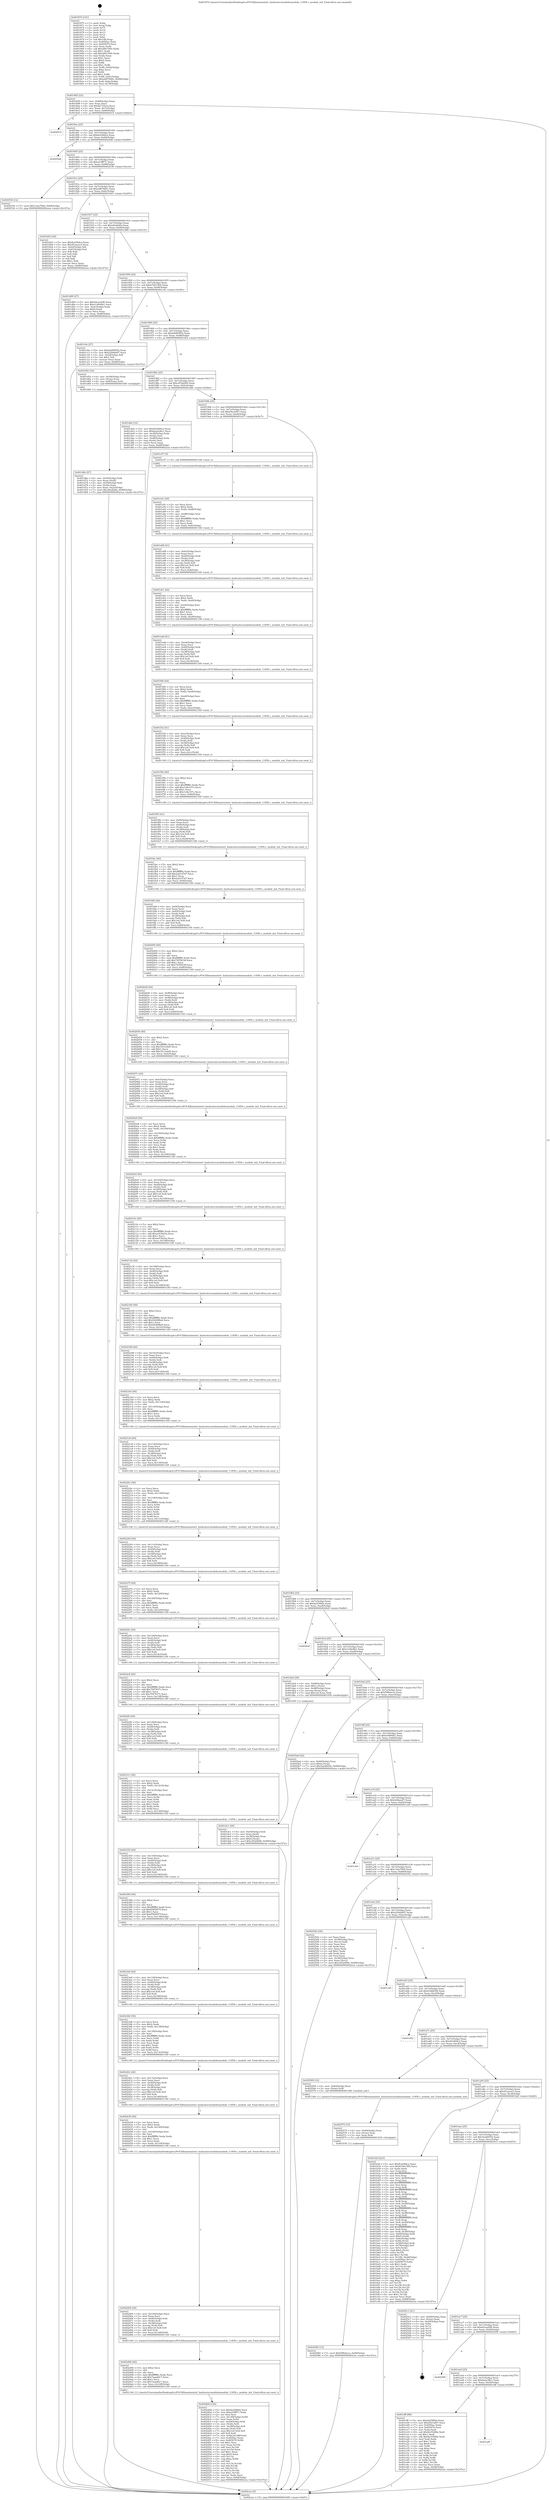 digraph "0x401870" {
  label = "0x401870 (/mnt/c/Users/mathe/Desktop/tcc/POCII/binaries/extr_hashcatsrcmodulesmodule_11850.c_module_init_Final-ollvm.out::main(0))"
  labelloc = "t"
  node[shape=record]

  Entry [label="",width=0.3,height=0.3,shape=circle,fillcolor=black,style=filled]
  "0x4018d5" [label="{
     0x4018d5 [23]\l
     | [instrs]\l
     &nbsp;&nbsp;0x4018d5 \<+3\>: mov -0x68(%rbp),%eax\l
     &nbsp;&nbsp;0x4018d8 \<+2\>: mov %eax,%ecx\l
     &nbsp;&nbsp;0x4018da \<+6\>: sub $0x8a7183ca,%ecx\l
     &nbsp;&nbsp;0x4018e0 \<+3\>: mov %eax,-0x7c(%rbp)\l
     &nbsp;&nbsp;0x4018e3 \<+3\>: mov %ecx,-0x80(%rbp)\l
     &nbsp;&nbsp;0x4018e6 \<+6\>: je 0000000000402614 \<main+0xda4\>\l
  }"]
  "0x402614" [label="{
     0x402614\l
  }", style=dashed]
  "0x4018ec" [label="{
     0x4018ec [25]\l
     | [instrs]\l
     &nbsp;&nbsp;0x4018ec \<+5\>: jmp 00000000004018f1 \<main+0x81\>\l
     &nbsp;&nbsp;0x4018f1 \<+3\>: mov -0x7c(%rbp),%eax\l
     &nbsp;&nbsp;0x4018f4 \<+5\>: sub $0x8cd38dca,%eax\l
     &nbsp;&nbsp;0x4018f9 \<+6\>: mov %eax,-0x84(%rbp)\l
     &nbsp;&nbsp;0x4018ff \<+6\>: je 00000000004025d8 \<main+0xd68\>\l
  }"]
  Exit [label="",width=0.3,height=0.3,shape=circle,fillcolor=black,style=filled,peripheries=2]
  "0x4025d8" [label="{
     0x4025d8\l
  }", style=dashed]
  "0x401905" [label="{
     0x401905 [25]\l
     | [instrs]\l
     &nbsp;&nbsp;0x401905 \<+5\>: jmp 000000000040190a \<main+0x9a\>\l
     &nbsp;&nbsp;0x40190a \<+3\>: mov -0x7c(%rbp),%eax\l
     &nbsp;&nbsp;0x40190d \<+5\>: sub $0xa23fff71,%eax\l
     &nbsp;&nbsp;0x401912 \<+6\>: mov %eax,-0x88(%rbp)\l
     &nbsp;&nbsp;0x401918 \<+6\>: je 0000000000402536 \<main+0xcc6\>\l
  }"]
  "0x402584" [label="{
     0x402584 [12]\l
     | [instrs]\l
     &nbsp;&nbsp;0x402584 \<+7\>: movl $0xf58b4a1a,-0x68(%rbp)\l
     &nbsp;&nbsp;0x40258b \<+5\>: jmp 0000000000402cea \<main+0x147a\>\l
  }"]
  "0x402536" [label="{
     0x402536 [12]\l
     | [instrs]\l
     &nbsp;&nbsp;0x402536 \<+7\>: movl $0x13aa760d,-0x68(%rbp)\l
     &nbsp;&nbsp;0x40253d \<+5\>: jmp 0000000000402cea \<main+0x147a\>\l
  }"]
  "0x40191e" [label="{
     0x40191e [25]\l
     | [instrs]\l
     &nbsp;&nbsp;0x40191e \<+5\>: jmp 0000000000401923 \<main+0xb3\>\l
     &nbsp;&nbsp;0x401923 \<+3\>: mov -0x7c(%rbp),%eax\l
     &nbsp;&nbsp;0x401926 \<+5\>: sub $0xa987660c,%eax\l
     &nbsp;&nbsp;0x40192b \<+6\>: mov %eax,-0x8c(%rbp)\l
     &nbsp;&nbsp;0x401931 \<+6\>: je 0000000000401b03 \<main+0x293\>\l
  }"]
  "0x402575" [label="{
     0x402575 [15]\l
     | [instrs]\l
     &nbsp;&nbsp;0x402575 \<+4\>: mov -0x40(%rbp),%rax\l
     &nbsp;&nbsp;0x402579 \<+3\>: mov (%rax),%rax\l
     &nbsp;&nbsp;0x40257c \<+3\>: mov %rax,%rdi\l
     &nbsp;&nbsp;0x40257f \<+5\>: call 0000000000401030 \<free@plt\>\l
     | [calls]\l
     &nbsp;&nbsp;0x401030 \{1\} (unknown)\l
  }"]
  "0x401b03" [label="{
     0x401b03 [44]\l
     | [instrs]\l
     &nbsp;&nbsp;0x401b03 \<+5\>: mov $0x8cd38dca,%eax\l
     &nbsp;&nbsp;0x401b08 \<+5\>: mov $0x45caace3,%ecx\l
     &nbsp;&nbsp;0x401b0d \<+3\>: mov -0x62(%rbp),%dl\l
     &nbsp;&nbsp;0x401b10 \<+4\>: mov -0x61(%rbp),%sil\l
     &nbsp;&nbsp;0x401b14 \<+3\>: mov %dl,%dil\l
     &nbsp;&nbsp;0x401b17 \<+3\>: and %sil,%dil\l
     &nbsp;&nbsp;0x401b1a \<+3\>: xor %sil,%dl\l
     &nbsp;&nbsp;0x401b1d \<+3\>: or %dl,%dil\l
     &nbsp;&nbsp;0x401b20 \<+4\>: test $0x1,%dil\l
     &nbsp;&nbsp;0x401b24 \<+3\>: cmovne %ecx,%eax\l
     &nbsp;&nbsp;0x401b27 \<+3\>: mov %eax,-0x68(%rbp)\l
     &nbsp;&nbsp;0x401b2a \<+5\>: jmp 0000000000402cea \<main+0x147a\>\l
  }"]
  "0x401937" [label="{
     0x401937 [25]\l
     | [instrs]\l
     &nbsp;&nbsp;0x401937 \<+5\>: jmp 000000000040193c \<main+0xcc\>\l
     &nbsp;&nbsp;0x40193c \<+3\>: mov -0x7c(%rbp),%eax\l
     &nbsp;&nbsp;0x40193f \<+5\>: sub $0xa9e2b4fa,%eax\l
     &nbsp;&nbsp;0x401944 \<+6\>: mov %eax,-0x90(%rbp)\l
     &nbsp;&nbsp;0x40194a \<+6\>: je 0000000000401d89 \<main+0x519\>\l
  }"]
  "0x402cea" [label="{
     0x402cea [5]\l
     | [instrs]\l
     &nbsp;&nbsp;0x402cea \<+5\>: jmp 00000000004018d5 \<main+0x65\>\l
  }"]
  "0x401870" [label="{
     0x401870 [101]\l
     | [instrs]\l
     &nbsp;&nbsp;0x401870 \<+1\>: push %rbp\l
     &nbsp;&nbsp;0x401871 \<+3\>: mov %rsp,%rbp\l
     &nbsp;&nbsp;0x401874 \<+2\>: push %r15\l
     &nbsp;&nbsp;0x401876 \<+2\>: push %r14\l
     &nbsp;&nbsp;0x401878 \<+2\>: push %r13\l
     &nbsp;&nbsp;0x40187a \<+2\>: push %r12\l
     &nbsp;&nbsp;0x40187c \<+1\>: push %rbx\l
     &nbsp;&nbsp;0x40187d \<+7\>: sub $0x198,%rsp\l
     &nbsp;&nbsp;0x401884 \<+7\>: mov 0x4050ac,%eax\l
     &nbsp;&nbsp;0x40188b \<+7\>: mov 0x405070,%ecx\l
     &nbsp;&nbsp;0x401892 \<+2\>: mov %eax,%edx\l
     &nbsp;&nbsp;0x401894 \<+6\>: sub $0xa86154fe,%edx\l
     &nbsp;&nbsp;0x40189a \<+3\>: sub $0x1,%edx\l
     &nbsp;&nbsp;0x40189d \<+6\>: add $0xa86154fe,%edx\l
     &nbsp;&nbsp;0x4018a3 \<+3\>: imul %edx,%eax\l
     &nbsp;&nbsp;0x4018a6 \<+3\>: and $0x1,%eax\l
     &nbsp;&nbsp;0x4018a9 \<+3\>: cmp $0x0,%eax\l
     &nbsp;&nbsp;0x4018ac \<+4\>: sete %r8b\l
     &nbsp;&nbsp;0x4018b0 \<+4\>: and $0x1,%r8b\l
     &nbsp;&nbsp;0x4018b4 \<+4\>: mov %r8b,-0x62(%rbp)\l
     &nbsp;&nbsp;0x4018b8 \<+3\>: cmp $0xa,%ecx\l
     &nbsp;&nbsp;0x4018bb \<+4\>: setl %r8b\l
     &nbsp;&nbsp;0x4018bf \<+4\>: and $0x1,%r8b\l
     &nbsp;&nbsp;0x4018c3 \<+4\>: mov %r8b,-0x61(%rbp)\l
     &nbsp;&nbsp;0x4018c7 \<+7\>: movl $0xa987660c,-0x68(%rbp)\l
     &nbsp;&nbsp;0x4018ce \<+3\>: mov %edi,-0x6c(%rbp)\l
     &nbsp;&nbsp;0x4018d1 \<+4\>: mov %rsi,-0x78(%rbp)\l
  }"]
  "0x4024b8" [label="{
     0x4024b8 [126]\l
     | [instrs]\l
     &nbsp;&nbsp;0x4024b8 \<+5\>: mov $0xde258bfa,%ecx\l
     &nbsp;&nbsp;0x4024bd \<+5\>: mov $0xa23fff71,%edx\l
     &nbsp;&nbsp;0x4024c2 \<+2\>: xor %esi,%esi\l
     &nbsp;&nbsp;0x4024c4 \<+7\>: mov -0x148(%rbp),%r9d\l
     &nbsp;&nbsp;0x4024cb \<+4\>: imul %eax,%r9d\l
     &nbsp;&nbsp;0x4024cf \<+4\>: mov -0x40(%rbp),%rdi\l
     &nbsp;&nbsp;0x4024d3 \<+3\>: mov (%rdi),%rdi\l
     &nbsp;&nbsp;0x4024d6 \<+4\>: mov -0x38(%rbp),%r8\l
     &nbsp;&nbsp;0x4024da \<+3\>: movslq (%r8),%r8\l
     &nbsp;&nbsp;0x4024dd \<+7\>: imul $0x1e0,%r8,%r8\l
     &nbsp;&nbsp;0x4024e4 \<+3\>: add %r8,%rdi\l
     &nbsp;&nbsp;0x4024e7 \<+7\>: mov %r9d,0x1d8(%rdi)\l
     &nbsp;&nbsp;0x4024ee \<+7\>: mov 0x4050ac,%eax\l
     &nbsp;&nbsp;0x4024f5 \<+8\>: mov 0x405070,%r9d\l
     &nbsp;&nbsp;0x4024fd \<+3\>: sub $0x1,%esi\l
     &nbsp;&nbsp;0x402500 \<+3\>: mov %eax,%r10d\l
     &nbsp;&nbsp;0x402503 \<+3\>: add %esi,%r10d\l
     &nbsp;&nbsp;0x402506 \<+4\>: imul %r10d,%eax\l
     &nbsp;&nbsp;0x40250a \<+3\>: and $0x1,%eax\l
     &nbsp;&nbsp;0x40250d \<+3\>: cmp $0x0,%eax\l
     &nbsp;&nbsp;0x402510 \<+4\>: sete %r11b\l
     &nbsp;&nbsp;0x402514 \<+4\>: cmp $0xa,%r9d\l
     &nbsp;&nbsp;0x402518 \<+3\>: setl %bl\l
     &nbsp;&nbsp;0x40251b \<+3\>: mov %r11b,%r14b\l
     &nbsp;&nbsp;0x40251e \<+3\>: and %bl,%r14b\l
     &nbsp;&nbsp;0x402521 \<+3\>: xor %bl,%r11b\l
     &nbsp;&nbsp;0x402524 \<+3\>: or %r11b,%r14b\l
     &nbsp;&nbsp;0x402527 \<+4\>: test $0x1,%r14b\l
     &nbsp;&nbsp;0x40252b \<+3\>: cmovne %edx,%ecx\l
     &nbsp;&nbsp;0x40252e \<+3\>: mov %ecx,-0x68(%rbp)\l
     &nbsp;&nbsp;0x402531 \<+5\>: jmp 0000000000402cea \<main+0x147a\>\l
  }"]
  "0x401d89" [label="{
     0x401d89 [27]\l
     | [instrs]\l
     &nbsp;&nbsp;0x401d89 \<+5\>: mov $0x62caa298,%eax\l
     &nbsp;&nbsp;0x401d8e \<+5\>: mov $0xe1d4e8b1,%ecx\l
     &nbsp;&nbsp;0x401d93 \<+3\>: mov -0x2c(%rbp),%edx\l
     &nbsp;&nbsp;0x401d96 \<+3\>: cmp $0x0,%edx\l
     &nbsp;&nbsp;0x401d99 \<+3\>: cmove %ecx,%eax\l
     &nbsp;&nbsp;0x401d9c \<+3\>: mov %eax,-0x68(%rbp)\l
     &nbsp;&nbsp;0x401d9f \<+5\>: jmp 0000000000402cea \<main+0x147a\>\l
  }"]
  "0x401950" [label="{
     0x401950 [25]\l
     | [instrs]\l
     &nbsp;&nbsp;0x401950 \<+5\>: jmp 0000000000401955 \<main+0xe5\>\l
     &nbsp;&nbsp;0x401955 \<+3\>: mov -0x7c(%rbp),%eax\l
     &nbsp;&nbsp;0x401958 \<+5\>: sub $0xb74b1584,%eax\l
     &nbsp;&nbsp;0x40195d \<+6\>: mov %eax,-0x94(%rbp)\l
     &nbsp;&nbsp;0x401963 \<+6\>: je 0000000000401c0e \<main+0x39e\>\l
  }"]
  "0x402490" [label="{
     0x402490 [40]\l
     | [instrs]\l
     &nbsp;&nbsp;0x402490 \<+5\>: mov $0x2,%ecx\l
     &nbsp;&nbsp;0x402495 \<+1\>: cltd\l
     &nbsp;&nbsp;0x402496 \<+2\>: idiv %ecx\l
     &nbsp;&nbsp;0x402498 \<+6\>: imul $0xfffffffe,%edx,%ecx\l
     &nbsp;&nbsp;0x40249e \<+6\>: add $0x7aaad0c7,%ecx\l
     &nbsp;&nbsp;0x4024a4 \<+3\>: add $0x1,%ecx\l
     &nbsp;&nbsp;0x4024a7 \<+6\>: sub $0x7aaad0c7,%ecx\l
     &nbsp;&nbsp;0x4024ad \<+6\>: mov %ecx,-0x148(%rbp)\l
     &nbsp;&nbsp;0x4024b3 \<+5\>: call 0000000000401160 \<next_i\>\l
     | [calls]\l
     &nbsp;&nbsp;0x401160 \{1\} (/mnt/c/Users/mathe/Desktop/tcc/POCII/binaries/extr_hashcatsrcmodulesmodule_11850.c_module_init_Final-ollvm.out::next_i)\l
  }"]
  "0x401c0e" [label="{
     0x401c0e [27]\l
     | [instrs]\l
     &nbsp;&nbsp;0x401c0e \<+5\>: mov $0xbdd09952,%eax\l
     &nbsp;&nbsp;0x401c13 \<+5\>: mov $0x2294b097,%ecx\l
     &nbsp;&nbsp;0x401c18 \<+3\>: mov -0x2d(%rbp),%dl\l
     &nbsp;&nbsp;0x401c1b \<+3\>: test $0x1,%dl\l
     &nbsp;&nbsp;0x401c1e \<+3\>: cmovne %ecx,%eax\l
     &nbsp;&nbsp;0x401c21 \<+3\>: mov %eax,-0x68(%rbp)\l
     &nbsp;&nbsp;0x401c24 \<+5\>: jmp 0000000000402cea \<main+0x147a\>\l
  }"]
  "0x401969" [label="{
     0x401969 [25]\l
     | [instrs]\l
     &nbsp;&nbsp;0x401969 \<+5\>: jmp 000000000040196e \<main+0xfe\>\l
     &nbsp;&nbsp;0x40196e \<+3\>: mov -0x7c(%rbp),%eax\l
     &nbsp;&nbsp;0x401971 \<+5\>: sub $0xbdd09952,%eax\l
     &nbsp;&nbsp;0x401976 \<+6\>: mov %eax,-0x98(%rbp)\l
     &nbsp;&nbsp;0x40197c \<+6\>: je 0000000000401d5e \<main+0x4ee\>\l
  }"]
  "0x402464" [label="{
     0x402464 [44]\l
     | [instrs]\l
     &nbsp;&nbsp;0x402464 \<+6\>: mov -0x144(%rbp),%ecx\l
     &nbsp;&nbsp;0x40246a \<+3\>: imul %eax,%ecx\l
     &nbsp;&nbsp;0x40246d \<+4\>: mov -0x40(%rbp),%rdi\l
     &nbsp;&nbsp;0x402471 \<+3\>: mov (%rdi),%rdi\l
     &nbsp;&nbsp;0x402474 \<+4\>: mov -0x38(%rbp),%r8\l
     &nbsp;&nbsp;0x402478 \<+3\>: movslq (%r8),%r8\l
     &nbsp;&nbsp;0x40247b \<+7\>: imul $0x1e0,%r8,%r8\l
     &nbsp;&nbsp;0x402482 \<+3\>: add %r8,%rdi\l
     &nbsp;&nbsp;0x402485 \<+6\>: mov %ecx,0x1d4(%rdi)\l
     &nbsp;&nbsp;0x40248b \<+5\>: call 0000000000401160 \<next_i\>\l
     | [calls]\l
     &nbsp;&nbsp;0x401160 \{1\} (/mnt/c/Users/mathe/Desktop/tcc/POCII/binaries/extr_hashcatsrcmodulesmodule_11850.c_module_init_Final-ollvm.out::next_i)\l
  }"]
  "0x401d5e" [label="{
     0x401d5e [16]\l
     | [instrs]\l
     &nbsp;&nbsp;0x401d5e \<+4\>: mov -0x58(%rbp),%rax\l
     &nbsp;&nbsp;0x401d62 \<+3\>: mov (%rax),%rax\l
     &nbsp;&nbsp;0x401d65 \<+4\>: mov 0x8(%rax),%rdi\l
     &nbsp;&nbsp;0x401d69 \<+5\>: call 0000000000401060 \<atoi@plt\>\l
     | [calls]\l
     &nbsp;&nbsp;0x401060 \{1\} (unknown)\l
  }"]
  "0x401982" [label="{
     0x401982 [25]\l
     | [instrs]\l
     &nbsp;&nbsp;0x401982 \<+5\>: jmp 0000000000401987 \<main+0x117\>\l
     &nbsp;&nbsp;0x401987 \<+3\>: mov -0x7c(%rbp),%eax\l
     &nbsp;&nbsp;0x40198a \<+5\>: sub $0xc452d090,%eax\l
     &nbsp;&nbsp;0x40198f \<+6\>: mov %eax,-0x9c(%rbp)\l
     &nbsp;&nbsp;0x401995 \<+6\>: je 0000000000401dde \<main+0x56e\>\l
  }"]
  "0x402438" [label="{
     0x402438 [44]\l
     | [instrs]\l
     &nbsp;&nbsp;0x402438 \<+2\>: xor %ecx,%ecx\l
     &nbsp;&nbsp;0x40243a \<+5\>: mov $0x2,%edx\l
     &nbsp;&nbsp;0x40243f \<+6\>: mov %edx,-0x140(%rbp)\l
     &nbsp;&nbsp;0x402445 \<+1\>: cltd\l
     &nbsp;&nbsp;0x402446 \<+6\>: mov -0x140(%rbp),%esi\l
     &nbsp;&nbsp;0x40244c \<+2\>: idiv %esi\l
     &nbsp;&nbsp;0x40244e \<+6\>: imul $0xfffffffe,%edx,%edx\l
     &nbsp;&nbsp;0x402454 \<+3\>: sub $0x1,%ecx\l
     &nbsp;&nbsp;0x402457 \<+2\>: sub %ecx,%edx\l
     &nbsp;&nbsp;0x402459 \<+6\>: mov %edx,-0x144(%rbp)\l
     &nbsp;&nbsp;0x40245f \<+5\>: call 0000000000401160 \<next_i\>\l
     | [calls]\l
     &nbsp;&nbsp;0x401160 \{1\} (/mnt/c/Users/mathe/Desktop/tcc/POCII/binaries/extr_hashcatsrcmodulesmodule_11850.c_module_init_Final-ollvm.out::next_i)\l
  }"]
  "0x401dde" [label="{
     0x401dde [33]\l
     | [instrs]\l
     &nbsp;&nbsp;0x401dde \<+5\>: mov $0x45c809c2,%eax\l
     &nbsp;&nbsp;0x401de3 \<+5\>: mov $0x6a2a38e1,%ecx\l
     &nbsp;&nbsp;0x401de8 \<+4\>: mov -0x38(%rbp),%rdx\l
     &nbsp;&nbsp;0x401dec \<+2\>: mov (%rdx),%esi\l
     &nbsp;&nbsp;0x401dee \<+4\>: mov -0x48(%rbp),%rdx\l
     &nbsp;&nbsp;0x401df2 \<+2\>: cmp (%rdx),%esi\l
     &nbsp;&nbsp;0x401df4 \<+3\>: cmovl %ecx,%eax\l
     &nbsp;&nbsp;0x401df7 \<+3\>: mov %eax,-0x68(%rbp)\l
     &nbsp;&nbsp;0x401dfa \<+5\>: jmp 0000000000402cea \<main+0x147a\>\l
  }"]
  "0x40199b" [label="{
     0x40199b [25]\l
     | [instrs]\l
     &nbsp;&nbsp;0x40199b \<+5\>: jmp 00000000004019a0 \<main+0x130\>\l
     &nbsp;&nbsp;0x4019a0 \<+3\>: mov -0x7c(%rbp),%eax\l
     &nbsp;&nbsp;0x4019a3 \<+5\>: sub $0xd5e3af07,%eax\l
     &nbsp;&nbsp;0x4019a8 \<+6\>: mov %eax,-0xa0(%rbp)\l
     &nbsp;&nbsp;0x4019ae \<+6\>: je 0000000000401e57 \<main+0x5e7\>\l
  }"]
  "0x40240c" [label="{
     0x40240c [44]\l
     | [instrs]\l
     &nbsp;&nbsp;0x40240c \<+6\>: mov -0x13c(%rbp),%ecx\l
     &nbsp;&nbsp;0x402412 \<+3\>: imul %eax,%ecx\l
     &nbsp;&nbsp;0x402415 \<+4\>: mov -0x40(%rbp),%rdi\l
     &nbsp;&nbsp;0x402419 \<+3\>: mov (%rdi),%rdi\l
     &nbsp;&nbsp;0x40241c \<+4\>: mov -0x38(%rbp),%r8\l
     &nbsp;&nbsp;0x402420 \<+3\>: movslq (%r8),%r8\l
     &nbsp;&nbsp;0x402423 \<+7\>: imul $0x1e0,%r8,%r8\l
     &nbsp;&nbsp;0x40242a \<+3\>: add %r8,%rdi\l
     &nbsp;&nbsp;0x40242d \<+6\>: mov %ecx,0x1d0(%rdi)\l
     &nbsp;&nbsp;0x402433 \<+5\>: call 0000000000401160 \<next_i\>\l
     | [calls]\l
     &nbsp;&nbsp;0x401160 \{1\} (/mnt/c/Users/mathe/Desktop/tcc/POCII/binaries/extr_hashcatsrcmodulesmodule_11850.c_module_init_Final-ollvm.out::next_i)\l
  }"]
  "0x401e57" [label="{
     0x401e57 [5]\l
     | [instrs]\l
     &nbsp;&nbsp;0x401e57 \<+5\>: call 0000000000401160 \<next_i\>\l
     | [calls]\l
     &nbsp;&nbsp;0x401160 \{1\} (/mnt/c/Users/mathe/Desktop/tcc/POCII/binaries/extr_hashcatsrcmodulesmodule_11850.c_module_init_Final-ollvm.out::next_i)\l
  }"]
  "0x4019b4" [label="{
     0x4019b4 [25]\l
     | [instrs]\l
     &nbsp;&nbsp;0x4019b4 \<+5\>: jmp 00000000004019b9 \<main+0x149\>\l
     &nbsp;&nbsp;0x4019b9 \<+3\>: mov -0x7c(%rbp),%eax\l
     &nbsp;&nbsp;0x4019bc \<+5\>: sub $0xde258bfa,%eax\l
     &nbsp;&nbsp;0x4019c1 \<+6\>: mov %eax,-0xa4(%rbp)\l
     &nbsp;&nbsp;0x4019c7 \<+6\>: je 000000000040262f \<main+0xdbf\>\l
  }"]
  "0x4023d4" [label="{
     0x4023d4 [56]\l
     | [instrs]\l
     &nbsp;&nbsp;0x4023d4 \<+2\>: xor %ecx,%ecx\l
     &nbsp;&nbsp;0x4023d6 \<+5\>: mov $0x2,%edx\l
     &nbsp;&nbsp;0x4023db \<+6\>: mov %edx,-0x138(%rbp)\l
     &nbsp;&nbsp;0x4023e1 \<+1\>: cltd\l
     &nbsp;&nbsp;0x4023e2 \<+6\>: mov -0x138(%rbp),%esi\l
     &nbsp;&nbsp;0x4023e8 \<+2\>: idiv %esi\l
     &nbsp;&nbsp;0x4023ea \<+6\>: imul $0xfffffffe,%edx,%edx\l
     &nbsp;&nbsp;0x4023f0 \<+3\>: mov %ecx,%r9d\l
     &nbsp;&nbsp;0x4023f3 \<+3\>: sub %edx,%r9d\l
     &nbsp;&nbsp;0x4023f6 \<+2\>: mov %ecx,%edx\l
     &nbsp;&nbsp;0x4023f8 \<+3\>: sub $0x1,%edx\l
     &nbsp;&nbsp;0x4023fb \<+3\>: add %edx,%r9d\l
     &nbsp;&nbsp;0x4023fe \<+3\>: sub %r9d,%ecx\l
     &nbsp;&nbsp;0x402401 \<+6\>: mov %ecx,-0x13c(%rbp)\l
     &nbsp;&nbsp;0x402407 \<+5\>: call 0000000000401160 \<next_i\>\l
     | [calls]\l
     &nbsp;&nbsp;0x401160 \{1\} (/mnt/c/Users/mathe/Desktop/tcc/POCII/binaries/extr_hashcatsrcmodulesmodule_11850.c_module_init_Final-ollvm.out::next_i)\l
  }"]
  "0x40262f" [label="{
     0x40262f\l
  }", style=dashed]
  "0x4019cd" [label="{
     0x4019cd [25]\l
     | [instrs]\l
     &nbsp;&nbsp;0x4019cd \<+5\>: jmp 00000000004019d2 \<main+0x162\>\l
     &nbsp;&nbsp;0x4019d2 \<+3\>: mov -0x7c(%rbp),%eax\l
     &nbsp;&nbsp;0x4019d5 \<+5\>: sub $0xe1d4e8b1,%eax\l
     &nbsp;&nbsp;0x4019da \<+6\>: mov %eax,-0xa8(%rbp)\l
     &nbsp;&nbsp;0x4019e0 \<+6\>: je 0000000000401da4 \<main+0x534\>\l
  }"]
  "0x4023a8" [label="{
     0x4023a8 [44]\l
     | [instrs]\l
     &nbsp;&nbsp;0x4023a8 \<+6\>: mov -0x134(%rbp),%ecx\l
     &nbsp;&nbsp;0x4023ae \<+3\>: imul %eax,%ecx\l
     &nbsp;&nbsp;0x4023b1 \<+4\>: mov -0x40(%rbp),%rdi\l
     &nbsp;&nbsp;0x4023b5 \<+3\>: mov (%rdi),%rdi\l
     &nbsp;&nbsp;0x4023b8 \<+4\>: mov -0x38(%rbp),%r8\l
     &nbsp;&nbsp;0x4023bc \<+3\>: movslq (%r8),%r8\l
     &nbsp;&nbsp;0x4023bf \<+7\>: imul $0x1e0,%r8,%r8\l
     &nbsp;&nbsp;0x4023c6 \<+3\>: add %r8,%rdi\l
     &nbsp;&nbsp;0x4023c9 \<+6\>: mov %ecx,0x198(%rdi)\l
     &nbsp;&nbsp;0x4023cf \<+5\>: call 0000000000401160 \<next_i\>\l
     | [calls]\l
     &nbsp;&nbsp;0x401160 \{1\} (/mnt/c/Users/mathe/Desktop/tcc/POCII/binaries/extr_hashcatsrcmodulesmodule_11850.c_module_init_Final-ollvm.out::next_i)\l
  }"]
  "0x401da4" [label="{
     0x401da4 [29]\l
     | [instrs]\l
     &nbsp;&nbsp;0x401da4 \<+4\>: mov -0x48(%rbp),%rax\l
     &nbsp;&nbsp;0x401da8 \<+6\>: movl $0x1,(%rax)\l
     &nbsp;&nbsp;0x401dae \<+4\>: mov -0x48(%rbp),%rax\l
     &nbsp;&nbsp;0x401db2 \<+3\>: movslq (%rax),%rax\l
     &nbsp;&nbsp;0x401db5 \<+7\>: imul $0x1e0,%rax,%rdi\l
     &nbsp;&nbsp;0x401dbc \<+5\>: call 0000000000401050 \<malloc@plt\>\l
     | [calls]\l
     &nbsp;&nbsp;0x401050 \{1\} (unknown)\l
  }"]
  "0x4019e6" [label="{
     0x4019e6 [25]\l
     | [instrs]\l
     &nbsp;&nbsp;0x4019e6 \<+5\>: jmp 00000000004019eb \<main+0x17b\>\l
     &nbsp;&nbsp;0x4019eb \<+3\>: mov -0x7c(%rbp),%eax\l
     &nbsp;&nbsp;0x4019ee \<+5\>: sub $0xf58b4a1a,%eax\l
     &nbsp;&nbsp;0x4019f3 \<+6\>: mov %eax,-0xac(%rbp)\l
     &nbsp;&nbsp;0x4019f9 \<+6\>: je 00000000004025ad \<main+0xd3d\>\l
  }"]
  "0x402380" [label="{
     0x402380 [40]\l
     | [instrs]\l
     &nbsp;&nbsp;0x402380 \<+5\>: mov $0x2,%ecx\l
     &nbsp;&nbsp;0x402385 \<+1\>: cltd\l
     &nbsp;&nbsp;0x402386 \<+2\>: idiv %ecx\l
     &nbsp;&nbsp;0x402388 \<+6\>: imul $0xfffffffe,%edx,%ecx\l
     &nbsp;&nbsp;0x40238e \<+6\>: sub $0x8585857f,%ecx\l
     &nbsp;&nbsp;0x402394 \<+3\>: add $0x1,%ecx\l
     &nbsp;&nbsp;0x402397 \<+6\>: add $0x8585857f,%ecx\l
     &nbsp;&nbsp;0x40239d \<+6\>: mov %ecx,-0x134(%rbp)\l
     &nbsp;&nbsp;0x4023a3 \<+5\>: call 0000000000401160 \<next_i\>\l
     | [calls]\l
     &nbsp;&nbsp;0x401160 \{1\} (/mnt/c/Users/mathe/Desktop/tcc/POCII/binaries/extr_hashcatsrcmodulesmodule_11850.c_module_init_Final-ollvm.out::next_i)\l
  }"]
  "0x4025ad" [label="{
     0x4025ad [22]\l
     | [instrs]\l
     &nbsp;&nbsp;0x4025ad \<+4\>: mov -0x60(%rbp),%rax\l
     &nbsp;&nbsp;0x4025b1 \<+6\>: movl $0x0,(%rax)\l
     &nbsp;&nbsp;0x4025b7 \<+7\>: movl $0x5aa46054,-0x68(%rbp)\l
     &nbsp;&nbsp;0x4025be \<+5\>: jmp 0000000000402cea \<main+0x147a\>\l
  }"]
  "0x4019ff" [label="{
     0x4019ff [25]\l
     | [instrs]\l
     &nbsp;&nbsp;0x4019ff \<+5\>: jmp 0000000000401a04 \<main+0x194\>\l
     &nbsp;&nbsp;0x401a04 \<+3\>: mov -0x7c(%rbp),%eax\l
     &nbsp;&nbsp;0x401a07 \<+5\>: sub $0xfc089d81,%eax\l
     &nbsp;&nbsp;0x401a0c \<+6\>: mov %eax,-0xb0(%rbp)\l
     &nbsp;&nbsp;0x401a12 \<+6\>: je 000000000040259c \<main+0xd2c\>\l
  }"]
  "0x402354" [label="{
     0x402354 [44]\l
     | [instrs]\l
     &nbsp;&nbsp;0x402354 \<+6\>: mov -0x130(%rbp),%ecx\l
     &nbsp;&nbsp;0x40235a \<+3\>: imul %eax,%ecx\l
     &nbsp;&nbsp;0x40235d \<+4\>: mov -0x40(%rbp),%rdi\l
     &nbsp;&nbsp;0x402361 \<+3\>: mov (%rdi),%rdi\l
     &nbsp;&nbsp;0x402364 \<+4\>: mov -0x38(%rbp),%r8\l
     &nbsp;&nbsp;0x402368 \<+3\>: movslq (%r8),%r8\l
     &nbsp;&nbsp;0x40236b \<+7\>: imul $0x1e0,%r8,%r8\l
     &nbsp;&nbsp;0x402372 \<+3\>: add %r8,%rdi\l
     &nbsp;&nbsp;0x402375 \<+6\>: mov %ecx,0x194(%rdi)\l
     &nbsp;&nbsp;0x40237b \<+5\>: call 0000000000401160 \<next_i\>\l
     | [calls]\l
     &nbsp;&nbsp;0x401160 \{1\} (/mnt/c/Users/mathe/Desktop/tcc/POCII/binaries/extr_hashcatsrcmodulesmodule_11850.c_module_init_Final-ollvm.out::next_i)\l
  }"]
  "0x40259c" [label="{
     0x40259c\l
  }", style=dashed]
  "0x401a18" [label="{
     0x401a18 [25]\l
     | [instrs]\l
     &nbsp;&nbsp;0x401a18 \<+5\>: jmp 0000000000401a1d \<main+0x1ad\>\l
     &nbsp;&nbsp;0x401a1d \<+3\>: mov -0x7c(%rbp),%eax\l
     &nbsp;&nbsp;0x401a20 \<+5\>: sub $0xfe9baed7,%eax\l
     &nbsp;&nbsp;0x401a25 \<+6\>: mov %eax,-0xb4(%rbp)\l
     &nbsp;&nbsp;0x401a2b \<+6\>: je 0000000000401cb9 \<main+0x449\>\l
  }"]
  "0x40231c" [label="{
     0x40231c [56]\l
     | [instrs]\l
     &nbsp;&nbsp;0x40231c \<+2\>: xor %ecx,%ecx\l
     &nbsp;&nbsp;0x40231e \<+5\>: mov $0x2,%edx\l
     &nbsp;&nbsp;0x402323 \<+6\>: mov %edx,-0x12c(%rbp)\l
     &nbsp;&nbsp;0x402329 \<+1\>: cltd\l
     &nbsp;&nbsp;0x40232a \<+6\>: mov -0x12c(%rbp),%esi\l
     &nbsp;&nbsp;0x402330 \<+2\>: idiv %esi\l
     &nbsp;&nbsp;0x402332 \<+6\>: imul $0xfffffffe,%edx,%edx\l
     &nbsp;&nbsp;0x402338 \<+3\>: mov %ecx,%r9d\l
     &nbsp;&nbsp;0x40233b \<+3\>: sub %edx,%r9d\l
     &nbsp;&nbsp;0x40233e \<+2\>: mov %ecx,%edx\l
     &nbsp;&nbsp;0x402340 \<+3\>: sub $0x1,%edx\l
     &nbsp;&nbsp;0x402343 \<+3\>: add %edx,%r9d\l
     &nbsp;&nbsp;0x402346 \<+3\>: sub %r9d,%ecx\l
     &nbsp;&nbsp;0x402349 \<+6\>: mov %ecx,-0x130(%rbp)\l
     &nbsp;&nbsp;0x40234f \<+5\>: call 0000000000401160 \<next_i\>\l
     | [calls]\l
     &nbsp;&nbsp;0x401160 \{1\} (/mnt/c/Users/mathe/Desktop/tcc/POCII/binaries/extr_hashcatsrcmodulesmodule_11850.c_module_init_Final-ollvm.out::next_i)\l
  }"]
  "0x401cb9" [label="{
     0x401cb9\l
  }", style=dashed]
  "0x401a31" [label="{
     0x401a31 [25]\l
     | [instrs]\l
     &nbsp;&nbsp;0x401a31 \<+5\>: jmp 0000000000401a36 \<main+0x1c6\>\l
     &nbsp;&nbsp;0x401a36 \<+3\>: mov -0x7c(%rbp),%eax\l
     &nbsp;&nbsp;0x401a39 \<+5\>: sub $0x13aa760d,%eax\l
     &nbsp;&nbsp;0x401a3e \<+6\>: mov %eax,-0xb8(%rbp)\l
     &nbsp;&nbsp;0x401a44 \<+6\>: je 0000000000402542 \<main+0xcd2\>\l
  }"]
  "0x4022f0" [label="{
     0x4022f0 [44]\l
     | [instrs]\l
     &nbsp;&nbsp;0x4022f0 \<+6\>: mov -0x128(%rbp),%ecx\l
     &nbsp;&nbsp;0x4022f6 \<+3\>: imul %eax,%ecx\l
     &nbsp;&nbsp;0x4022f9 \<+4\>: mov -0x40(%rbp),%rdi\l
     &nbsp;&nbsp;0x4022fd \<+3\>: mov (%rdi),%rdi\l
     &nbsp;&nbsp;0x402300 \<+4\>: mov -0x38(%rbp),%r8\l
     &nbsp;&nbsp;0x402304 \<+3\>: movslq (%r8),%r8\l
     &nbsp;&nbsp;0x402307 \<+7\>: imul $0x1e0,%r8,%r8\l
     &nbsp;&nbsp;0x40230e \<+3\>: add %r8,%rdi\l
     &nbsp;&nbsp;0x402311 \<+6\>: mov %ecx,0x190(%rdi)\l
     &nbsp;&nbsp;0x402317 \<+5\>: call 0000000000401160 \<next_i\>\l
     | [calls]\l
     &nbsp;&nbsp;0x401160 \{1\} (/mnt/c/Users/mathe/Desktop/tcc/POCII/binaries/extr_hashcatsrcmodulesmodule_11850.c_module_init_Final-ollvm.out::next_i)\l
  }"]
  "0x402542" [label="{
     0x402542 [39]\l
     | [instrs]\l
     &nbsp;&nbsp;0x402542 \<+2\>: xor %eax,%eax\l
     &nbsp;&nbsp;0x402544 \<+4\>: mov -0x38(%rbp),%rcx\l
     &nbsp;&nbsp;0x402548 \<+2\>: mov (%rcx),%edx\l
     &nbsp;&nbsp;0x40254a \<+2\>: mov %eax,%esi\l
     &nbsp;&nbsp;0x40254c \<+2\>: sub %edx,%esi\l
     &nbsp;&nbsp;0x40254e \<+2\>: mov %eax,%edx\l
     &nbsp;&nbsp;0x402550 \<+3\>: sub $0x1,%edx\l
     &nbsp;&nbsp;0x402553 \<+2\>: add %edx,%esi\l
     &nbsp;&nbsp;0x402555 \<+2\>: sub %esi,%eax\l
     &nbsp;&nbsp;0x402557 \<+4\>: mov -0x38(%rbp),%rcx\l
     &nbsp;&nbsp;0x40255b \<+2\>: mov %eax,(%rcx)\l
     &nbsp;&nbsp;0x40255d \<+7\>: movl $0xc452d090,-0x68(%rbp)\l
     &nbsp;&nbsp;0x402564 \<+5\>: jmp 0000000000402cea \<main+0x147a\>\l
  }"]
  "0x401a4a" [label="{
     0x401a4a [25]\l
     | [instrs]\l
     &nbsp;&nbsp;0x401a4a \<+5\>: jmp 0000000000401a4f \<main+0x1df\>\l
     &nbsp;&nbsp;0x401a4f \<+3\>: mov -0x7c(%rbp),%eax\l
     &nbsp;&nbsp;0x401a52 \<+5\>: sub $0x2294b097,%eax\l
     &nbsp;&nbsp;0x401a57 \<+6\>: mov %eax,-0xbc(%rbp)\l
     &nbsp;&nbsp;0x401a5d \<+6\>: je 0000000000401c29 \<main+0x3b9\>\l
  }"]
  "0x4022c8" [label="{
     0x4022c8 [40]\l
     | [instrs]\l
     &nbsp;&nbsp;0x4022c8 \<+5\>: mov $0x2,%ecx\l
     &nbsp;&nbsp;0x4022cd \<+1\>: cltd\l
     &nbsp;&nbsp;0x4022ce \<+2\>: idiv %ecx\l
     &nbsp;&nbsp;0x4022d0 \<+6\>: imul $0xfffffffe,%edx,%ecx\l
     &nbsp;&nbsp;0x4022d6 \<+6\>: add $0x7947637c,%ecx\l
     &nbsp;&nbsp;0x4022dc \<+3\>: add $0x1,%ecx\l
     &nbsp;&nbsp;0x4022df \<+6\>: sub $0x7947637c,%ecx\l
     &nbsp;&nbsp;0x4022e5 \<+6\>: mov %ecx,-0x128(%rbp)\l
     &nbsp;&nbsp;0x4022eb \<+5\>: call 0000000000401160 \<next_i\>\l
     | [calls]\l
     &nbsp;&nbsp;0x401160 \{1\} (/mnt/c/Users/mathe/Desktop/tcc/POCII/binaries/extr_hashcatsrcmodulesmodule_11850.c_module_init_Final-ollvm.out::next_i)\l
  }"]
  "0x401c29" [label="{
     0x401c29\l
  }", style=dashed]
  "0x401a63" [label="{
     0x401a63 [25]\l
     | [instrs]\l
     &nbsp;&nbsp;0x401a63 \<+5\>: jmp 0000000000401a68 \<main+0x1f8\>\l
     &nbsp;&nbsp;0x401a68 \<+3\>: mov -0x7c(%rbp),%eax\l
     &nbsp;&nbsp;0x401a6b \<+5\>: sub $0x43d8d3fd,%eax\l
     &nbsp;&nbsp;0x401a70 \<+6\>: mov %eax,-0xc0(%rbp)\l
     &nbsp;&nbsp;0x401a76 \<+6\>: je 0000000000401d52 \<main+0x4e2\>\l
  }"]
  "0x40229c" [label="{
     0x40229c [44]\l
     | [instrs]\l
     &nbsp;&nbsp;0x40229c \<+6\>: mov -0x124(%rbp),%ecx\l
     &nbsp;&nbsp;0x4022a2 \<+3\>: imul %eax,%ecx\l
     &nbsp;&nbsp;0x4022a5 \<+4\>: mov -0x40(%rbp),%rdi\l
     &nbsp;&nbsp;0x4022a9 \<+3\>: mov (%rdi),%rdi\l
     &nbsp;&nbsp;0x4022ac \<+4\>: mov -0x38(%rbp),%r8\l
     &nbsp;&nbsp;0x4022b0 \<+3\>: movslq (%r8),%r8\l
     &nbsp;&nbsp;0x4022b3 \<+7\>: imul $0x1e0,%r8,%r8\l
     &nbsp;&nbsp;0x4022ba \<+3\>: add %r8,%rdi\l
     &nbsp;&nbsp;0x4022bd \<+6\>: mov %ecx,0x18c(%rdi)\l
     &nbsp;&nbsp;0x4022c3 \<+5\>: call 0000000000401160 \<next_i\>\l
     | [calls]\l
     &nbsp;&nbsp;0x401160 \{1\} (/mnt/c/Users/mathe/Desktop/tcc/POCII/binaries/extr_hashcatsrcmodulesmodule_11850.c_module_init_Final-ollvm.out::next_i)\l
  }"]
  "0x401d52" [label="{
     0x401d52\l
  }", style=dashed]
  "0x401a7c" [label="{
     0x401a7c [25]\l
     | [instrs]\l
     &nbsp;&nbsp;0x401a7c \<+5\>: jmp 0000000000401a81 \<main+0x211\>\l
     &nbsp;&nbsp;0x401a81 \<+3\>: mov -0x7c(%rbp),%eax\l
     &nbsp;&nbsp;0x401a84 \<+5\>: sub $0x45c809c2,%eax\l
     &nbsp;&nbsp;0x401a89 \<+6\>: mov %eax,-0xc4(%rbp)\l
     &nbsp;&nbsp;0x401a8f \<+6\>: je 0000000000402569 \<main+0xcf9\>\l
  }"]
  "0x402270" [label="{
     0x402270 [44]\l
     | [instrs]\l
     &nbsp;&nbsp;0x402270 \<+2\>: xor %ecx,%ecx\l
     &nbsp;&nbsp;0x402272 \<+5\>: mov $0x2,%edx\l
     &nbsp;&nbsp;0x402277 \<+6\>: mov %edx,-0x120(%rbp)\l
     &nbsp;&nbsp;0x40227d \<+1\>: cltd\l
     &nbsp;&nbsp;0x40227e \<+6\>: mov -0x120(%rbp),%esi\l
     &nbsp;&nbsp;0x402284 \<+2\>: idiv %esi\l
     &nbsp;&nbsp;0x402286 \<+6\>: imul $0xfffffffe,%edx,%edx\l
     &nbsp;&nbsp;0x40228c \<+3\>: sub $0x1,%ecx\l
     &nbsp;&nbsp;0x40228f \<+2\>: sub %ecx,%edx\l
     &nbsp;&nbsp;0x402291 \<+6\>: mov %edx,-0x124(%rbp)\l
     &nbsp;&nbsp;0x402297 \<+5\>: call 0000000000401160 \<next_i\>\l
     | [calls]\l
     &nbsp;&nbsp;0x401160 \{1\} (/mnt/c/Users/mathe/Desktop/tcc/POCII/binaries/extr_hashcatsrcmodulesmodule_11850.c_module_init_Final-ollvm.out::next_i)\l
  }"]
  "0x402569" [label="{
     0x402569 [12]\l
     | [instrs]\l
     &nbsp;&nbsp;0x402569 \<+4\>: mov -0x40(%rbp),%rax\l
     &nbsp;&nbsp;0x40256d \<+3\>: mov (%rax),%rdi\l
     &nbsp;&nbsp;0x402570 \<+5\>: call 00000000004013d0 \<module_init\>\l
     | [calls]\l
     &nbsp;&nbsp;0x4013d0 \{1\} (/mnt/c/Users/mathe/Desktop/tcc/POCII/binaries/extr_hashcatsrcmodulesmodule_11850.c_module_init_Final-ollvm.out::module_init)\l
  }"]
  "0x401a95" [label="{
     0x401a95 [25]\l
     | [instrs]\l
     &nbsp;&nbsp;0x401a95 \<+5\>: jmp 0000000000401a9a \<main+0x22a\>\l
     &nbsp;&nbsp;0x401a9a \<+3\>: mov -0x7c(%rbp),%eax\l
     &nbsp;&nbsp;0x401a9d \<+5\>: sub $0x45caace3,%eax\l
     &nbsp;&nbsp;0x401aa2 \<+6\>: mov %eax,-0xc8(%rbp)\l
     &nbsp;&nbsp;0x401aa8 \<+6\>: je 0000000000401b2f \<main+0x2bf\>\l
  }"]
  "0x402244" [label="{
     0x402244 [44]\l
     | [instrs]\l
     &nbsp;&nbsp;0x402244 \<+6\>: mov -0x11c(%rbp),%ecx\l
     &nbsp;&nbsp;0x40224a \<+3\>: imul %eax,%ecx\l
     &nbsp;&nbsp;0x40224d \<+4\>: mov -0x40(%rbp),%rdi\l
     &nbsp;&nbsp;0x402251 \<+3\>: mov (%rdi),%rdi\l
     &nbsp;&nbsp;0x402254 \<+4\>: mov -0x38(%rbp),%r8\l
     &nbsp;&nbsp;0x402258 \<+3\>: movslq (%r8),%r8\l
     &nbsp;&nbsp;0x40225b \<+7\>: imul $0x1e0,%r8,%r8\l
     &nbsp;&nbsp;0x402262 \<+3\>: add %r8,%rdi\l
     &nbsp;&nbsp;0x402265 \<+6\>: mov %ecx,0x188(%rdi)\l
     &nbsp;&nbsp;0x40226b \<+5\>: call 0000000000401160 \<next_i\>\l
     | [calls]\l
     &nbsp;&nbsp;0x401160 \{1\} (/mnt/c/Users/mathe/Desktop/tcc/POCII/binaries/extr_hashcatsrcmodulesmodule_11850.c_module_init_Final-ollvm.out::next_i)\l
  }"]
  "0x401b2f" [label="{
     0x401b2f [223]\l
     | [instrs]\l
     &nbsp;&nbsp;0x401b2f \<+5\>: mov $0x8cd38dca,%eax\l
     &nbsp;&nbsp;0x401b34 \<+5\>: mov $0xb74b1584,%ecx\l
     &nbsp;&nbsp;0x401b39 \<+2\>: xor %edx,%edx\l
     &nbsp;&nbsp;0x401b3b \<+3\>: mov %rsp,%rsi\l
     &nbsp;&nbsp;0x401b3e \<+4\>: add $0xfffffffffffffff0,%rsi\l
     &nbsp;&nbsp;0x401b42 \<+3\>: mov %rsi,%rsp\l
     &nbsp;&nbsp;0x401b45 \<+4\>: mov %rsi,-0x60(%rbp)\l
     &nbsp;&nbsp;0x401b49 \<+3\>: mov %rsp,%rsi\l
     &nbsp;&nbsp;0x401b4c \<+4\>: add $0xfffffffffffffff0,%rsi\l
     &nbsp;&nbsp;0x401b50 \<+3\>: mov %rsi,%rsp\l
     &nbsp;&nbsp;0x401b53 \<+3\>: mov %rsp,%rdi\l
     &nbsp;&nbsp;0x401b56 \<+4\>: add $0xfffffffffffffff0,%rdi\l
     &nbsp;&nbsp;0x401b5a \<+3\>: mov %rdi,%rsp\l
     &nbsp;&nbsp;0x401b5d \<+4\>: mov %rdi,-0x58(%rbp)\l
     &nbsp;&nbsp;0x401b61 \<+3\>: mov %rsp,%rdi\l
     &nbsp;&nbsp;0x401b64 \<+4\>: add $0xfffffffffffffff0,%rdi\l
     &nbsp;&nbsp;0x401b68 \<+3\>: mov %rdi,%rsp\l
     &nbsp;&nbsp;0x401b6b \<+4\>: mov %rdi,-0x50(%rbp)\l
     &nbsp;&nbsp;0x401b6f \<+3\>: mov %rsp,%rdi\l
     &nbsp;&nbsp;0x401b72 \<+4\>: add $0xfffffffffffffff0,%rdi\l
     &nbsp;&nbsp;0x401b76 \<+3\>: mov %rdi,%rsp\l
     &nbsp;&nbsp;0x401b79 \<+4\>: mov %rdi,-0x48(%rbp)\l
     &nbsp;&nbsp;0x401b7d \<+3\>: mov %rsp,%rdi\l
     &nbsp;&nbsp;0x401b80 \<+4\>: add $0xfffffffffffffff0,%rdi\l
     &nbsp;&nbsp;0x401b84 \<+3\>: mov %rdi,%rsp\l
     &nbsp;&nbsp;0x401b87 \<+4\>: mov %rdi,-0x40(%rbp)\l
     &nbsp;&nbsp;0x401b8b \<+3\>: mov %rsp,%rdi\l
     &nbsp;&nbsp;0x401b8e \<+4\>: add $0xfffffffffffffff0,%rdi\l
     &nbsp;&nbsp;0x401b92 \<+3\>: mov %rdi,%rsp\l
     &nbsp;&nbsp;0x401b95 \<+4\>: mov %rdi,-0x38(%rbp)\l
     &nbsp;&nbsp;0x401b99 \<+4\>: mov -0x60(%rbp),%rdi\l
     &nbsp;&nbsp;0x401b9d \<+6\>: movl $0x0,(%rdi)\l
     &nbsp;&nbsp;0x401ba3 \<+4\>: mov -0x6c(%rbp),%r8d\l
     &nbsp;&nbsp;0x401ba7 \<+3\>: mov %r8d,(%rsi)\l
     &nbsp;&nbsp;0x401baa \<+4\>: mov -0x58(%rbp),%rdi\l
     &nbsp;&nbsp;0x401bae \<+4\>: mov -0x78(%rbp),%r9\l
     &nbsp;&nbsp;0x401bb2 \<+3\>: mov %r9,(%rdi)\l
     &nbsp;&nbsp;0x401bb5 \<+3\>: cmpl $0x2,(%rsi)\l
     &nbsp;&nbsp;0x401bb8 \<+4\>: setne %r10b\l
     &nbsp;&nbsp;0x401bbc \<+4\>: and $0x1,%r10b\l
     &nbsp;&nbsp;0x401bc0 \<+4\>: mov %r10b,-0x2d(%rbp)\l
     &nbsp;&nbsp;0x401bc4 \<+8\>: mov 0x4050ac,%r11d\l
     &nbsp;&nbsp;0x401bcc \<+7\>: mov 0x405070,%ebx\l
     &nbsp;&nbsp;0x401bd3 \<+3\>: sub $0x1,%edx\l
     &nbsp;&nbsp;0x401bd6 \<+3\>: mov %r11d,%r14d\l
     &nbsp;&nbsp;0x401bd9 \<+3\>: add %edx,%r14d\l
     &nbsp;&nbsp;0x401bdc \<+4\>: imul %r14d,%r11d\l
     &nbsp;&nbsp;0x401be0 \<+4\>: and $0x1,%r11d\l
     &nbsp;&nbsp;0x401be4 \<+4\>: cmp $0x0,%r11d\l
     &nbsp;&nbsp;0x401be8 \<+4\>: sete %r10b\l
     &nbsp;&nbsp;0x401bec \<+3\>: cmp $0xa,%ebx\l
     &nbsp;&nbsp;0x401bef \<+4\>: setl %r15b\l
     &nbsp;&nbsp;0x401bf3 \<+3\>: mov %r10b,%r12b\l
     &nbsp;&nbsp;0x401bf6 \<+3\>: and %r15b,%r12b\l
     &nbsp;&nbsp;0x401bf9 \<+3\>: xor %r15b,%r10b\l
     &nbsp;&nbsp;0x401bfc \<+3\>: or %r10b,%r12b\l
     &nbsp;&nbsp;0x401bff \<+4\>: test $0x1,%r12b\l
     &nbsp;&nbsp;0x401c03 \<+3\>: cmovne %ecx,%eax\l
     &nbsp;&nbsp;0x401c06 \<+3\>: mov %eax,-0x68(%rbp)\l
     &nbsp;&nbsp;0x401c09 \<+5\>: jmp 0000000000402cea \<main+0x147a\>\l
  }"]
  "0x401aae" [label="{
     0x401aae [25]\l
     | [instrs]\l
     &nbsp;&nbsp;0x401aae \<+5\>: jmp 0000000000401ab3 \<main+0x243\>\l
     &nbsp;&nbsp;0x401ab3 \<+3\>: mov -0x7c(%rbp),%eax\l
     &nbsp;&nbsp;0x401ab6 \<+5\>: sub $0x5aa46054,%eax\l
     &nbsp;&nbsp;0x401abb \<+6\>: mov %eax,-0xcc(%rbp)\l
     &nbsp;&nbsp;0x401ac1 \<+6\>: je 00000000004025c3 \<main+0xd53\>\l
  }"]
  "0x401d6e" [label="{
     0x401d6e [27]\l
     | [instrs]\l
     &nbsp;&nbsp;0x401d6e \<+4\>: mov -0x50(%rbp),%rdi\l
     &nbsp;&nbsp;0x401d72 \<+2\>: mov %eax,(%rdi)\l
     &nbsp;&nbsp;0x401d74 \<+4\>: mov -0x50(%rbp),%rdi\l
     &nbsp;&nbsp;0x401d78 \<+2\>: mov (%rdi),%eax\l
     &nbsp;&nbsp;0x401d7a \<+3\>: mov %eax,-0x2c(%rbp)\l
     &nbsp;&nbsp;0x401d7d \<+7\>: movl $0xa9e2b4fa,-0x68(%rbp)\l
     &nbsp;&nbsp;0x401d84 \<+5\>: jmp 0000000000402cea \<main+0x147a\>\l
  }"]
  "0x401dc1" [label="{
     0x401dc1 [29]\l
     | [instrs]\l
     &nbsp;&nbsp;0x401dc1 \<+4\>: mov -0x40(%rbp),%rdi\l
     &nbsp;&nbsp;0x401dc5 \<+3\>: mov %rax,(%rdi)\l
     &nbsp;&nbsp;0x401dc8 \<+4\>: mov -0x38(%rbp),%rax\l
     &nbsp;&nbsp;0x401dcc \<+6\>: movl $0x0,(%rax)\l
     &nbsp;&nbsp;0x401dd2 \<+7\>: movl $0xc452d090,-0x68(%rbp)\l
     &nbsp;&nbsp;0x401dd9 \<+5\>: jmp 0000000000402cea \<main+0x147a\>\l
  }"]
  "0x40220c" [label="{
     0x40220c [56]\l
     | [instrs]\l
     &nbsp;&nbsp;0x40220c \<+2\>: xor %ecx,%ecx\l
     &nbsp;&nbsp;0x40220e \<+5\>: mov $0x2,%edx\l
     &nbsp;&nbsp;0x402213 \<+6\>: mov %edx,-0x118(%rbp)\l
     &nbsp;&nbsp;0x402219 \<+1\>: cltd\l
     &nbsp;&nbsp;0x40221a \<+6\>: mov -0x118(%rbp),%esi\l
     &nbsp;&nbsp;0x402220 \<+2\>: idiv %esi\l
     &nbsp;&nbsp;0x402222 \<+6\>: imul $0xfffffffe,%edx,%edx\l
     &nbsp;&nbsp;0x402228 \<+3\>: mov %ecx,%r9d\l
     &nbsp;&nbsp;0x40222b \<+3\>: sub %edx,%r9d\l
     &nbsp;&nbsp;0x40222e \<+2\>: mov %ecx,%edx\l
     &nbsp;&nbsp;0x402230 \<+3\>: sub $0x1,%edx\l
     &nbsp;&nbsp;0x402233 \<+3\>: add %edx,%r9d\l
     &nbsp;&nbsp;0x402236 \<+3\>: sub %r9d,%ecx\l
     &nbsp;&nbsp;0x402239 \<+6\>: mov %ecx,-0x11c(%rbp)\l
     &nbsp;&nbsp;0x40223f \<+5\>: call 0000000000401160 \<next_i\>\l
     | [calls]\l
     &nbsp;&nbsp;0x401160 \{1\} (/mnt/c/Users/mathe/Desktop/tcc/POCII/binaries/extr_hashcatsrcmodulesmodule_11850.c_module_init_Final-ollvm.out::next_i)\l
  }"]
  "0x4025c3" [label="{
     0x4025c3 [21]\l
     | [instrs]\l
     &nbsp;&nbsp;0x4025c3 \<+4\>: mov -0x60(%rbp),%rax\l
     &nbsp;&nbsp;0x4025c7 \<+2\>: mov (%rax),%eax\l
     &nbsp;&nbsp;0x4025c9 \<+4\>: lea -0x28(%rbp),%rsp\l
     &nbsp;&nbsp;0x4025cd \<+1\>: pop %rbx\l
     &nbsp;&nbsp;0x4025ce \<+2\>: pop %r12\l
     &nbsp;&nbsp;0x4025d0 \<+2\>: pop %r13\l
     &nbsp;&nbsp;0x4025d2 \<+2\>: pop %r14\l
     &nbsp;&nbsp;0x4025d4 \<+2\>: pop %r15\l
     &nbsp;&nbsp;0x4025d6 \<+1\>: pop %rbp\l
     &nbsp;&nbsp;0x4025d7 \<+1\>: ret\l
  }"]
  "0x401ac7" [label="{
     0x401ac7 [25]\l
     | [instrs]\l
     &nbsp;&nbsp;0x401ac7 \<+5\>: jmp 0000000000401acc \<main+0x25c\>\l
     &nbsp;&nbsp;0x401acc \<+3\>: mov -0x7c(%rbp),%eax\l
     &nbsp;&nbsp;0x401acf \<+5\>: sub $0x62caa298,%eax\l
     &nbsp;&nbsp;0x401ad4 \<+6\>: mov %eax,-0xd0(%rbp)\l
     &nbsp;&nbsp;0x401ada \<+6\>: je 0000000000402590 \<main+0xd20\>\l
  }"]
  "0x4021e0" [label="{
     0x4021e0 [44]\l
     | [instrs]\l
     &nbsp;&nbsp;0x4021e0 \<+6\>: mov -0x114(%rbp),%ecx\l
     &nbsp;&nbsp;0x4021e6 \<+3\>: imul %eax,%ecx\l
     &nbsp;&nbsp;0x4021e9 \<+4\>: mov -0x40(%rbp),%rdi\l
     &nbsp;&nbsp;0x4021ed \<+3\>: mov (%rdi),%rdi\l
     &nbsp;&nbsp;0x4021f0 \<+4\>: mov -0x38(%rbp),%r8\l
     &nbsp;&nbsp;0x4021f4 \<+3\>: movslq (%r8),%r8\l
     &nbsp;&nbsp;0x4021f7 \<+7\>: imul $0x1e0,%r8,%r8\l
     &nbsp;&nbsp;0x4021fe \<+3\>: add %r8,%rdi\l
     &nbsp;&nbsp;0x402201 \<+6\>: mov %ecx,0x130(%rdi)\l
     &nbsp;&nbsp;0x402207 \<+5\>: call 0000000000401160 \<next_i\>\l
     | [calls]\l
     &nbsp;&nbsp;0x401160 \{1\} (/mnt/c/Users/mathe/Desktop/tcc/POCII/binaries/extr_hashcatsrcmodulesmodule_11850.c_module_init_Final-ollvm.out::next_i)\l
  }"]
  "0x402590" [label="{
     0x402590\l
  }", style=dashed]
  "0x401ae0" [label="{
     0x401ae0 [25]\l
     | [instrs]\l
     &nbsp;&nbsp;0x401ae0 \<+5\>: jmp 0000000000401ae5 \<main+0x275\>\l
     &nbsp;&nbsp;0x401ae5 \<+3\>: mov -0x7c(%rbp),%eax\l
     &nbsp;&nbsp;0x401ae8 \<+5\>: sub $0x6a2a38e1,%eax\l
     &nbsp;&nbsp;0x401aed \<+6\>: mov %eax,-0xd4(%rbp)\l
     &nbsp;&nbsp;0x401af3 \<+6\>: je 0000000000401dff \<main+0x58f\>\l
  }"]
  "0x4021b4" [label="{
     0x4021b4 [44]\l
     | [instrs]\l
     &nbsp;&nbsp;0x4021b4 \<+2\>: xor %ecx,%ecx\l
     &nbsp;&nbsp;0x4021b6 \<+5\>: mov $0x2,%edx\l
     &nbsp;&nbsp;0x4021bb \<+6\>: mov %edx,-0x110(%rbp)\l
     &nbsp;&nbsp;0x4021c1 \<+1\>: cltd\l
     &nbsp;&nbsp;0x4021c2 \<+6\>: mov -0x110(%rbp),%esi\l
     &nbsp;&nbsp;0x4021c8 \<+2\>: idiv %esi\l
     &nbsp;&nbsp;0x4021ca \<+6\>: imul $0xfffffffe,%edx,%edx\l
     &nbsp;&nbsp;0x4021d0 \<+3\>: sub $0x1,%ecx\l
     &nbsp;&nbsp;0x4021d3 \<+2\>: sub %ecx,%edx\l
     &nbsp;&nbsp;0x4021d5 \<+6\>: mov %edx,-0x114(%rbp)\l
     &nbsp;&nbsp;0x4021db \<+5\>: call 0000000000401160 \<next_i\>\l
     | [calls]\l
     &nbsp;&nbsp;0x401160 \{1\} (/mnt/c/Users/mathe/Desktop/tcc/POCII/binaries/extr_hashcatsrcmodulesmodule_11850.c_module_init_Final-ollvm.out::next_i)\l
  }"]
  "0x401dff" [label="{
     0x401dff [88]\l
     | [instrs]\l
     &nbsp;&nbsp;0x401dff \<+5\>: mov $0xde258bfa,%eax\l
     &nbsp;&nbsp;0x401e04 \<+5\>: mov $0xd5e3af07,%ecx\l
     &nbsp;&nbsp;0x401e09 \<+7\>: mov 0x4050ac,%edx\l
     &nbsp;&nbsp;0x401e10 \<+7\>: mov 0x405070,%esi\l
     &nbsp;&nbsp;0x401e17 \<+2\>: mov %edx,%edi\l
     &nbsp;&nbsp;0x401e19 \<+6\>: sub $0x8a35288e,%edi\l
     &nbsp;&nbsp;0x401e1f \<+3\>: sub $0x1,%edi\l
     &nbsp;&nbsp;0x401e22 \<+6\>: add $0x8a35288e,%edi\l
     &nbsp;&nbsp;0x401e28 \<+3\>: imul %edi,%edx\l
     &nbsp;&nbsp;0x401e2b \<+3\>: and $0x1,%edx\l
     &nbsp;&nbsp;0x401e2e \<+3\>: cmp $0x0,%edx\l
     &nbsp;&nbsp;0x401e31 \<+4\>: sete %r8b\l
     &nbsp;&nbsp;0x401e35 \<+3\>: cmp $0xa,%esi\l
     &nbsp;&nbsp;0x401e38 \<+4\>: setl %r9b\l
     &nbsp;&nbsp;0x401e3c \<+3\>: mov %r8b,%r10b\l
     &nbsp;&nbsp;0x401e3f \<+3\>: and %r9b,%r10b\l
     &nbsp;&nbsp;0x401e42 \<+3\>: xor %r9b,%r8b\l
     &nbsp;&nbsp;0x401e45 \<+3\>: or %r8b,%r10b\l
     &nbsp;&nbsp;0x401e48 \<+4\>: test $0x1,%r10b\l
     &nbsp;&nbsp;0x401e4c \<+3\>: cmovne %ecx,%eax\l
     &nbsp;&nbsp;0x401e4f \<+3\>: mov %eax,-0x68(%rbp)\l
     &nbsp;&nbsp;0x401e52 \<+5\>: jmp 0000000000402cea \<main+0x147a\>\l
  }"]
  "0x401af9" [label="{
     0x401af9\l
  }", style=dashed]
  "0x401e5c" [label="{
     0x401e5c [44]\l
     | [instrs]\l
     &nbsp;&nbsp;0x401e5c \<+2\>: xor %ecx,%ecx\l
     &nbsp;&nbsp;0x401e5e \<+5\>: mov $0x2,%edx\l
     &nbsp;&nbsp;0x401e63 \<+6\>: mov %edx,-0xd8(%rbp)\l
     &nbsp;&nbsp;0x401e69 \<+1\>: cltd\l
     &nbsp;&nbsp;0x401e6a \<+6\>: mov -0xd8(%rbp),%esi\l
     &nbsp;&nbsp;0x401e70 \<+2\>: idiv %esi\l
     &nbsp;&nbsp;0x401e72 \<+6\>: imul $0xfffffffe,%edx,%edx\l
     &nbsp;&nbsp;0x401e78 \<+3\>: sub $0x1,%ecx\l
     &nbsp;&nbsp;0x401e7b \<+2\>: sub %ecx,%edx\l
     &nbsp;&nbsp;0x401e7d \<+6\>: mov %edx,-0xdc(%rbp)\l
     &nbsp;&nbsp;0x401e83 \<+5\>: call 0000000000401160 \<next_i\>\l
     | [calls]\l
     &nbsp;&nbsp;0x401160 \{1\} (/mnt/c/Users/mathe/Desktop/tcc/POCII/binaries/extr_hashcatsrcmodulesmodule_11850.c_module_init_Final-ollvm.out::next_i)\l
  }"]
  "0x401e88" [label="{
     0x401e88 [41]\l
     | [instrs]\l
     &nbsp;&nbsp;0x401e88 \<+6\>: mov -0xdc(%rbp),%ecx\l
     &nbsp;&nbsp;0x401e8e \<+3\>: imul %eax,%ecx\l
     &nbsp;&nbsp;0x401e91 \<+4\>: mov -0x40(%rbp),%rdi\l
     &nbsp;&nbsp;0x401e95 \<+3\>: mov (%rdi),%rdi\l
     &nbsp;&nbsp;0x401e98 \<+4\>: mov -0x38(%rbp),%r8\l
     &nbsp;&nbsp;0x401e9c \<+3\>: movslq (%r8),%r8\l
     &nbsp;&nbsp;0x401e9f \<+7\>: imul $0x1e0,%r8,%r8\l
     &nbsp;&nbsp;0x401ea6 \<+3\>: add %r8,%rdi\l
     &nbsp;&nbsp;0x401ea9 \<+3\>: mov %ecx,0x8(%rdi)\l
     &nbsp;&nbsp;0x401eac \<+5\>: call 0000000000401160 \<next_i\>\l
     | [calls]\l
     &nbsp;&nbsp;0x401160 \{1\} (/mnt/c/Users/mathe/Desktop/tcc/POCII/binaries/extr_hashcatsrcmodulesmodule_11850.c_module_init_Final-ollvm.out::next_i)\l
  }"]
  "0x401eb1" [label="{
     0x401eb1 [44]\l
     | [instrs]\l
     &nbsp;&nbsp;0x401eb1 \<+2\>: xor %ecx,%ecx\l
     &nbsp;&nbsp;0x401eb3 \<+5\>: mov $0x2,%edx\l
     &nbsp;&nbsp;0x401eb8 \<+6\>: mov %edx,-0xe0(%rbp)\l
     &nbsp;&nbsp;0x401ebe \<+1\>: cltd\l
     &nbsp;&nbsp;0x401ebf \<+6\>: mov -0xe0(%rbp),%esi\l
     &nbsp;&nbsp;0x401ec5 \<+2\>: idiv %esi\l
     &nbsp;&nbsp;0x401ec7 \<+6\>: imul $0xfffffffe,%edx,%edx\l
     &nbsp;&nbsp;0x401ecd \<+3\>: sub $0x1,%ecx\l
     &nbsp;&nbsp;0x401ed0 \<+2\>: sub %ecx,%edx\l
     &nbsp;&nbsp;0x401ed2 \<+6\>: mov %edx,-0xe4(%rbp)\l
     &nbsp;&nbsp;0x401ed8 \<+5\>: call 0000000000401160 \<next_i\>\l
     | [calls]\l
     &nbsp;&nbsp;0x401160 \{1\} (/mnt/c/Users/mathe/Desktop/tcc/POCII/binaries/extr_hashcatsrcmodulesmodule_11850.c_module_init_Final-ollvm.out::next_i)\l
  }"]
  "0x401edd" [label="{
     0x401edd [41]\l
     | [instrs]\l
     &nbsp;&nbsp;0x401edd \<+6\>: mov -0xe4(%rbp),%ecx\l
     &nbsp;&nbsp;0x401ee3 \<+3\>: imul %eax,%ecx\l
     &nbsp;&nbsp;0x401ee6 \<+4\>: mov -0x40(%rbp),%rdi\l
     &nbsp;&nbsp;0x401eea \<+3\>: mov (%rdi),%rdi\l
     &nbsp;&nbsp;0x401eed \<+4\>: mov -0x38(%rbp),%r8\l
     &nbsp;&nbsp;0x401ef1 \<+3\>: movslq (%r8),%r8\l
     &nbsp;&nbsp;0x401ef4 \<+7\>: imul $0x1e0,%r8,%r8\l
     &nbsp;&nbsp;0x401efb \<+3\>: add %r8,%rdi\l
     &nbsp;&nbsp;0x401efe \<+3\>: mov %ecx,0x18(%rdi)\l
     &nbsp;&nbsp;0x401f01 \<+5\>: call 0000000000401160 \<next_i\>\l
     | [calls]\l
     &nbsp;&nbsp;0x401160 \{1\} (/mnt/c/Users/mathe/Desktop/tcc/POCII/binaries/extr_hashcatsrcmodulesmodule_11850.c_module_init_Final-ollvm.out::next_i)\l
  }"]
  "0x401f06" [label="{
     0x401f06 [44]\l
     | [instrs]\l
     &nbsp;&nbsp;0x401f06 \<+2\>: xor %ecx,%ecx\l
     &nbsp;&nbsp;0x401f08 \<+5\>: mov $0x2,%edx\l
     &nbsp;&nbsp;0x401f0d \<+6\>: mov %edx,-0xe8(%rbp)\l
     &nbsp;&nbsp;0x401f13 \<+1\>: cltd\l
     &nbsp;&nbsp;0x401f14 \<+6\>: mov -0xe8(%rbp),%esi\l
     &nbsp;&nbsp;0x401f1a \<+2\>: idiv %esi\l
     &nbsp;&nbsp;0x401f1c \<+6\>: imul $0xfffffffe,%edx,%edx\l
     &nbsp;&nbsp;0x401f22 \<+3\>: sub $0x1,%ecx\l
     &nbsp;&nbsp;0x401f25 \<+2\>: sub %ecx,%edx\l
     &nbsp;&nbsp;0x401f27 \<+6\>: mov %edx,-0xec(%rbp)\l
     &nbsp;&nbsp;0x401f2d \<+5\>: call 0000000000401160 \<next_i\>\l
     | [calls]\l
     &nbsp;&nbsp;0x401160 \{1\} (/mnt/c/Users/mathe/Desktop/tcc/POCII/binaries/extr_hashcatsrcmodulesmodule_11850.c_module_init_Final-ollvm.out::next_i)\l
  }"]
  "0x401f32" [label="{
     0x401f32 [41]\l
     | [instrs]\l
     &nbsp;&nbsp;0x401f32 \<+6\>: mov -0xec(%rbp),%ecx\l
     &nbsp;&nbsp;0x401f38 \<+3\>: imul %eax,%ecx\l
     &nbsp;&nbsp;0x401f3b \<+4\>: mov -0x40(%rbp),%rdi\l
     &nbsp;&nbsp;0x401f3f \<+3\>: mov (%rdi),%rdi\l
     &nbsp;&nbsp;0x401f42 \<+4\>: mov -0x38(%rbp),%r8\l
     &nbsp;&nbsp;0x401f46 \<+3\>: movslq (%r8),%r8\l
     &nbsp;&nbsp;0x401f49 \<+7\>: imul $0x1e0,%r8,%r8\l
     &nbsp;&nbsp;0x401f50 \<+3\>: add %r8,%rdi\l
     &nbsp;&nbsp;0x401f53 \<+3\>: mov %ecx,0x1c(%rdi)\l
     &nbsp;&nbsp;0x401f56 \<+5\>: call 0000000000401160 \<next_i\>\l
     | [calls]\l
     &nbsp;&nbsp;0x401160 \{1\} (/mnt/c/Users/mathe/Desktop/tcc/POCII/binaries/extr_hashcatsrcmodulesmodule_11850.c_module_init_Final-ollvm.out::next_i)\l
  }"]
  "0x401f5b" [label="{
     0x401f5b [40]\l
     | [instrs]\l
     &nbsp;&nbsp;0x401f5b \<+5\>: mov $0x2,%ecx\l
     &nbsp;&nbsp;0x401f60 \<+1\>: cltd\l
     &nbsp;&nbsp;0x401f61 \<+2\>: idiv %ecx\l
     &nbsp;&nbsp;0x401f63 \<+6\>: imul $0xfffffffe,%edx,%ecx\l
     &nbsp;&nbsp;0x401f69 \<+6\>: add $0x1c8e337c,%ecx\l
     &nbsp;&nbsp;0x401f6f \<+3\>: add $0x1,%ecx\l
     &nbsp;&nbsp;0x401f72 \<+6\>: sub $0x1c8e337c,%ecx\l
     &nbsp;&nbsp;0x401f78 \<+6\>: mov %ecx,-0xf0(%rbp)\l
     &nbsp;&nbsp;0x401f7e \<+5\>: call 0000000000401160 \<next_i\>\l
     | [calls]\l
     &nbsp;&nbsp;0x401160 \{1\} (/mnt/c/Users/mathe/Desktop/tcc/POCII/binaries/extr_hashcatsrcmodulesmodule_11850.c_module_init_Final-ollvm.out::next_i)\l
  }"]
  "0x401f83" [label="{
     0x401f83 [41]\l
     | [instrs]\l
     &nbsp;&nbsp;0x401f83 \<+6\>: mov -0xf0(%rbp),%ecx\l
     &nbsp;&nbsp;0x401f89 \<+3\>: imul %eax,%ecx\l
     &nbsp;&nbsp;0x401f8c \<+4\>: mov -0x40(%rbp),%rdi\l
     &nbsp;&nbsp;0x401f90 \<+3\>: mov (%rdi),%rdi\l
     &nbsp;&nbsp;0x401f93 \<+4\>: mov -0x38(%rbp),%r8\l
     &nbsp;&nbsp;0x401f97 \<+3\>: movslq (%r8),%r8\l
     &nbsp;&nbsp;0x401f9a \<+7\>: imul $0x1e0,%r8,%r8\l
     &nbsp;&nbsp;0x401fa1 \<+3\>: add %r8,%rdi\l
     &nbsp;&nbsp;0x401fa4 \<+3\>: mov %ecx,0x28(%rdi)\l
     &nbsp;&nbsp;0x401fa7 \<+5\>: call 0000000000401160 \<next_i\>\l
     | [calls]\l
     &nbsp;&nbsp;0x401160 \{1\} (/mnt/c/Users/mathe/Desktop/tcc/POCII/binaries/extr_hashcatsrcmodulesmodule_11850.c_module_init_Final-ollvm.out::next_i)\l
  }"]
  "0x401fac" [label="{
     0x401fac [40]\l
     | [instrs]\l
     &nbsp;&nbsp;0x401fac \<+5\>: mov $0x2,%ecx\l
     &nbsp;&nbsp;0x401fb1 \<+1\>: cltd\l
     &nbsp;&nbsp;0x401fb2 \<+2\>: idiv %ecx\l
     &nbsp;&nbsp;0x401fb4 \<+6\>: imul $0xfffffffe,%edx,%ecx\l
     &nbsp;&nbsp;0x401fba \<+6\>: add $0x2a01d7d7,%ecx\l
     &nbsp;&nbsp;0x401fc0 \<+3\>: add $0x1,%ecx\l
     &nbsp;&nbsp;0x401fc3 \<+6\>: sub $0x2a01d7d7,%ecx\l
     &nbsp;&nbsp;0x401fc9 \<+6\>: mov %ecx,-0xf4(%rbp)\l
     &nbsp;&nbsp;0x401fcf \<+5\>: call 0000000000401160 \<next_i\>\l
     | [calls]\l
     &nbsp;&nbsp;0x401160 \{1\} (/mnt/c/Users/mathe/Desktop/tcc/POCII/binaries/extr_hashcatsrcmodulesmodule_11850.c_module_init_Final-ollvm.out::next_i)\l
  }"]
  "0x401fd4" [label="{
     0x401fd4 [44]\l
     | [instrs]\l
     &nbsp;&nbsp;0x401fd4 \<+6\>: mov -0xf4(%rbp),%ecx\l
     &nbsp;&nbsp;0x401fda \<+3\>: imul %eax,%ecx\l
     &nbsp;&nbsp;0x401fdd \<+4\>: mov -0x40(%rbp),%rdi\l
     &nbsp;&nbsp;0x401fe1 \<+3\>: mov (%rdi),%rdi\l
     &nbsp;&nbsp;0x401fe4 \<+4\>: mov -0x38(%rbp),%r8\l
     &nbsp;&nbsp;0x401fe8 \<+3\>: movslq (%r8),%r8\l
     &nbsp;&nbsp;0x401feb \<+7\>: imul $0x1e0,%r8,%r8\l
     &nbsp;&nbsp;0x401ff2 \<+3\>: add %r8,%rdi\l
     &nbsp;&nbsp;0x401ff5 \<+6\>: mov %ecx,0x80(%rdi)\l
     &nbsp;&nbsp;0x401ffb \<+5\>: call 0000000000401160 \<next_i\>\l
     | [calls]\l
     &nbsp;&nbsp;0x401160 \{1\} (/mnt/c/Users/mathe/Desktop/tcc/POCII/binaries/extr_hashcatsrcmodulesmodule_11850.c_module_init_Final-ollvm.out::next_i)\l
  }"]
  "0x402000" [label="{
     0x402000 [40]\l
     | [instrs]\l
     &nbsp;&nbsp;0x402000 \<+5\>: mov $0x2,%ecx\l
     &nbsp;&nbsp;0x402005 \<+1\>: cltd\l
     &nbsp;&nbsp;0x402006 \<+2\>: idiv %ecx\l
     &nbsp;&nbsp;0x402008 \<+6\>: imul $0xfffffffe,%edx,%ecx\l
     &nbsp;&nbsp;0x40200e \<+6\>: add $0x7455919f,%ecx\l
     &nbsp;&nbsp;0x402014 \<+3\>: add $0x1,%ecx\l
     &nbsp;&nbsp;0x402017 \<+6\>: sub $0x7455919f,%ecx\l
     &nbsp;&nbsp;0x40201d \<+6\>: mov %ecx,-0xf8(%rbp)\l
     &nbsp;&nbsp;0x402023 \<+5\>: call 0000000000401160 \<next_i\>\l
     | [calls]\l
     &nbsp;&nbsp;0x401160 \{1\} (/mnt/c/Users/mathe/Desktop/tcc/POCII/binaries/extr_hashcatsrcmodulesmodule_11850.c_module_init_Final-ollvm.out::next_i)\l
  }"]
  "0x402028" [label="{
     0x402028 [44]\l
     | [instrs]\l
     &nbsp;&nbsp;0x402028 \<+6\>: mov -0xf8(%rbp),%ecx\l
     &nbsp;&nbsp;0x40202e \<+3\>: imul %eax,%ecx\l
     &nbsp;&nbsp;0x402031 \<+4\>: mov -0x40(%rbp),%rdi\l
     &nbsp;&nbsp;0x402035 \<+3\>: mov (%rdi),%rdi\l
     &nbsp;&nbsp;0x402038 \<+4\>: mov -0x38(%rbp),%r8\l
     &nbsp;&nbsp;0x40203c \<+3\>: movslq (%r8),%r8\l
     &nbsp;&nbsp;0x40203f \<+7\>: imul $0x1e0,%r8,%r8\l
     &nbsp;&nbsp;0x402046 \<+3\>: add %r8,%rdi\l
     &nbsp;&nbsp;0x402049 \<+6\>: mov %ecx,0x84(%rdi)\l
     &nbsp;&nbsp;0x40204f \<+5\>: call 0000000000401160 \<next_i\>\l
     | [calls]\l
     &nbsp;&nbsp;0x401160 \{1\} (/mnt/c/Users/mathe/Desktop/tcc/POCII/binaries/extr_hashcatsrcmodulesmodule_11850.c_module_init_Final-ollvm.out::next_i)\l
  }"]
  "0x402054" [label="{
     0x402054 [40]\l
     | [instrs]\l
     &nbsp;&nbsp;0x402054 \<+5\>: mov $0x2,%ecx\l
     &nbsp;&nbsp;0x402059 \<+1\>: cltd\l
     &nbsp;&nbsp;0x40205a \<+2\>: idiv %ecx\l
     &nbsp;&nbsp;0x40205c \<+6\>: imul $0xfffffffe,%edx,%ecx\l
     &nbsp;&nbsp;0x402062 \<+6\>: sub $0x35c3cdd5,%ecx\l
     &nbsp;&nbsp;0x402068 \<+3\>: add $0x1,%ecx\l
     &nbsp;&nbsp;0x40206b \<+6\>: add $0x35c3cdd5,%ecx\l
     &nbsp;&nbsp;0x402071 \<+6\>: mov %ecx,-0xfc(%rbp)\l
     &nbsp;&nbsp;0x402077 \<+5\>: call 0000000000401160 \<next_i\>\l
     | [calls]\l
     &nbsp;&nbsp;0x401160 \{1\} (/mnt/c/Users/mathe/Desktop/tcc/POCII/binaries/extr_hashcatsrcmodulesmodule_11850.c_module_init_Final-ollvm.out::next_i)\l
  }"]
  "0x40207c" [label="{
     0x40207c [44]\l
     | [instrs]\l
     &nbsp;&nbsp;0x40207c \<+6\>: mov -0xfc(%rbp),%ecx\l
     &nbsp;&nbsp;0x402082 \<+3\>: imul %eax,%ecx\l
     &nbsp;&nbsp;0x402085 \<+4\>: mov -0x40(%rbp),%rdi\l
     &nbsp;&nbsp;0x402089 \<+3\>: mov (%rdi),%rdi\l
     &nbsp;&nbsp;0x40208c \<+4\>: mov -0x38(%rbp),%r8\l
     &nbsp;&nbsp;0x402090 \<+3\>: movslq (%r8),%r8\l
     &nbsp;&nbsp;0x402093 \<+7\>: imul $0x1e0,%r8,%r8\l
     &nbsp;&nbsp;0x40209a \<+3\>: add %r8,%rdi\l
     &nbsp;&nbsp;0x40209d \<+6\>: mov %ecx,0x90(%rdi)\l
     &nbsp;&nbsp;0x4020a3 \<+5\>: call 0000000000401160 \<next_i\>\l
     | [calls]\l
     &nbsp;&nbsp;0x401160 \{1\} (/mnt/c/Users/mathe/Desktop/tcc/POCII/binaries/extr_hashcatsrcmodulesmodule_11850.c_module_init_Final-ollvm.out::next_i)\l
  }"]
  "0x4020a8" [label="{
     0x4020a8 [56]\l
     | [instrs]\l
     &nbsp;&nbsp;0x4020a8 \<+2\>: xor %ecx,%ecx\l
     &nbsp;&nbsp;0x4020aa \<+5\>: mov $0x2,%edx\l
     &nbsp;&nbsp;0x4020af \<+6\>: mov %edx,-0x100(%rbp)\l
     &nbsp;&nbsp;0x4020b5 \<+1\>: cltd\l
     &nbsp;&nbsp;0x4020b6 \<+6\>: mov -0x100(%rbp),%esi\l
     &nbsp;&nbsp;0x4020bc \<+2\>: idiv %esi\l
     &nbsp;&nbsp;0x4020be \<+6\>: imul $0xfffffffe,%edx,%edx\l
     &nbsp;&nbsp;0x4020c4 \<+3\>: mov %ecx,%r9d\l
     &nbsp;&nbsp;0x4020c7 \<+3\>: sub %edx,%r9d\l
     &nbsp;&nbsp;0x4020ca \<+2\>: mov %ecx,%edx\l
     &nbsp;&nbsp;0x4020cc \<+3\>: sub $0x1,%edx\l
     &nbsp;&nbsp;0x4020cf \<+3\>: add %edx,%r9d\l
     &nbsp;&nbsp;0x4020d2 \<+3\>: sub %r9d,%ecx\l
     &nbsp;&nbsp;0x4020d5 \<+6\>: mov %ecx,-0x104(%rbp)\l
     &nbsp;&nbsp;0x4020db \<+5\>: call 0000000000401160 \<next_i\>\l
     | [calls]\l
     &nbsp;&nbsp;0x401160 \{1\} (/mnt/c/Users/mathe/Desktop/tcc/POCII/binaries/extr_hashcatsrcmodulesmodule_11850.c_module_init_Final-ollvm.out::next_i)\l
  }"]
  "0x4020e0" [label="{
     0x4020e0 [44]\l
     | [instrs]\l
     &nbsp;&nbsp;0x4020e0 \<+6\>: mov -0x104(%rbp),%ecx\l
     &nbsp;&nbsp;0x4020e6 \<+3\>: imul %eax,%ecx\l
     &nbsp;&nbsp;0x4020e9 \<+4\>: mov -0x40(%rbp),%rdi\l
     &nbsp;&nbsp;0x4020ed \<+3\>: mov (%rdi),%rdi\l
     &nbsp;&nbsp;0x4020f0 \<+4\>: mov -0x38(%rbp),%r8\l
     &nbsp;&nbsp;0x4020f4 \<+3\>: movslq (%r8),%r8\l
     &nbsp;&nbsp;0x4020f7 \<+7\>: imul $0x1e0,%r8,%r8\l
     &nbsp;&nbsp;0x4020fe \<+3\>: add %r8,%rdi\l
     &nbsp;&nbsp;0x402101 \<+6\>: mov %ecx,0x100(%rdi)\l
     &nbsp;&nbsp;0x402107 \<+5\>: call 0000000000401160 \<next_i\>\l
     | [calls]\l
     &nbsp;&nbsp;0x401160 \{1\} (/mnt/c/Users/mathe/Desktop/tcc/POCII/binaries/extr_hashcatsrcmodulesmodule_11850.c_module_init_Final-ollvm.out::next_i)\l
  }"]
  "0x40210c" [label="{
     0x40210c [40]\l
     | [instrs]\l
     &nbsp;&nbsp;0x40210c \<+5\>: mov $0x2,%ecx\l
     &nbsp;&nbsp;0x402111 \<+1\>: cltd\l
     &nbsp;&nbsp;0x402112 \<+2\>: idiv %ecx\l
     &nbsp;&nbsp;0x402114 \<+6\>: imul $0xfffffffe,%edx,%ecx\l
     &nbsp;&nbsp;0x40211a \<+6\>: add $0xee536a5a,%ecx\l
     &nbsp;&nbsp;0x402120 \<+3\>: add $0x1,%ecx\l
     &nbsp;&nbsp;0x402123 \<+6\>: sub $0xee536a5a,%ecx\l
     &nbsp;&nbsp;0x402129 \<+6\>: mov %ecx,-0x108(%rbp)\l
     &nbsp;&nbsp;0x40212f \<+5\>: call 0000000000401160 \<next_i\>\l
     | [calls]\l
     &nbsp;&nbsp;0x401160 \{1\} (/mnt/c/Users/mathe/Desktop/tcc/POCII/binaries/extr_hashcatsrcmodulesmodule_11850.c_module_init_Final-ollvm.out::next_i)\l
  }"]
  "0x402134" [label="{
     0x402134 [44]\l
     | [instrs]\l
     &nbsp;&nbsp;0x402134 \<+6\>: mov -0x108(%rbp),%ecx\l
     &nbsp;&nbsp;0x40213a \<+3\>: imul %eax,%ecx\l
     &nbsp;&nbsp;0x40213d \<+4\>: mov -0x40(%rbp),%rdi\l
     &nbsp;&nbsp;0x402141 \<+3\>: mov (%rdi),%rdi\l
     &nbsp;&nbsp;0x402144 \<+4\>: mov -0x38(%rbp),%r8\l
     &nbsp;&nbsp;0x402148 \<+3\>: movslq (%r8),%r8\l
     &nbsp;&nbsp;0x40214b \<+7\>: imul $0x1e0,%r8,%r8\l
     &nbsp;&nbsp;0x402152 \<+3\>: add %r8,%rdi\l
     &nbsp;&nbsp;0x402155 \<+6\>: mov %ecx,0x104(%rdi)\l
     &nbsp;&nbsp;0x40215b \<+5\>: call 0000000000401160 \<next_i\>\l
     | [calls]\l
     &nbsp;&nbsp;0x401160 \{1\} (/mnt/c/Users/mathe/Desktop/tcc/POCII/binaries/extr_hashcatsrcmodulesmodule_11850.c_module_init_Final-ollvm.out::next_i)\l
  }"]
  "0x402160" [label="{
     0x402160 [40]\l
     | [instrs]\l
     &nbsp;&nbsp;0x402160 \<+5\>: mov $0x2,%ecx\l
     &nbsp;&nbsp;0x402165 \<+1\>: cltd\l
     &nbsp;&nbsp;0x402166 \<+2\>: idiv %ecx\l
     &nbsp;&nbsp;0x402168 \<+6\>: imul $0xfffffffe,%edx,%ecx\l
     &nbsp;&nbsp;0x40216e \<+6\>: add $0x9420f8a9,%ecx\l
     &nbsp;&nbsp;0x402174 \<+3\>: add $0x1,%ecx\l
     &nbsp;&nbsp;0x402177 \<+6\>: sub $0x9420f8a9,%ecx\l
     &nbsp;&nbsp;0x40217d \<+6\>: mov %ecx,-0x10c(%rbp)\l
     &nbsp;&nbsp;0x402183 \<+5\>: call 0000000000401160 \<next_i\>\l
     | [calls]\l
     &nbsp;&nbsp;0x401160 \{1\} (/mnt/c/Users/mathe/Desktop/tcc/POCII/binaries/extr_hashcatsrcmodulesmodule_11850.c_module_init_Final-ollvm.out::next_i)\l
  }"]
  "0x402188" [label="{
     0x402188 [44]\l
     | [instrs]\l
     &nbsp;&nbsp;0x402188 \<+6\>: mov -0x10c(%rbp),%ecx\l
     &nbsp;&nbsp;0x40218e \<+3\>: imul %eax,%ecx\l
     &nbsp;&nbsp;0x402191 \<+4\>: mov -0x40(%rbp),%rdi\l
     &nbsp;&nbsp;0x402195 \<+3\>: mov (%rdi),%rdi\l
     &nbsp;&nbsp;0x402198 \<+4\>: mov -0x38(%rbp),%r8\l
     &nbsp;&nbsp;0x40219c \<+3\>: movslq (%r8),%r8\l
     &nbsp;&nbsp;0x40219f \<+7\>: imul $0x1e0,%r8,%r8\l
     &nbsp;&nbsp;0x4021a6 \<+3\>: add %r8,%rdi\l
     &nbsp;&nbsp;0x4021a9 \<+6\>: mov %ecx,0x118(%rdi)\l
     &nbsp;&nbsp;0x4021af \<+5\>: call 0000000000401160 \<next_i\>\l
     | [calls]\l
     &nbsp;&nbsp;0x401160 \{1\} (/mnt/c/Users/mathe/Desktop/tcc/POCII/binaries/extr_hashcatsrcmodulesmodule_11850.c_module_init_Final-ollvm.out::next_i)\l
  }"]
  Entry -> "0x401870" [label=" 1"]
  "0x4018d5" -> "0x402614" [label=" 0"]
  "0x4018d5" -> "0x4018ec" [label=" 15"]
  "0x4025c3" -> Exit [label=" 1"]
  "0x4018ec" -> "0x4025d8" [label=" 0"]
  "0x4018ec" -> "0x401905" [label=" 15"]
  "0x4025ad" -> "0x402cea" [label=" 1"]
  "0x401905" -> "0x402536" [label=" 1"]
  "0x401905" -> "0x40191e" [label=" 14"]
  "0x402584" -> "0x402cea" [label=" 1"]
  "0x40191e" -> "0x401b03" [label=" 1"]
  "0x40191e" -> "0x401937" [label=" 13"]
  "0x401b03" -> "0x402cea" [label=" 1"]
  "0x401870" -> "0x4018d5" [label=" 1"]
  "0x402cea" -> "0x4018d5" [label=" 14"]
  "0x402575" -> "0x402584" [label=" 1"]
  "0x401937" -> "0x401d89" [label=" 1"]
  "0x401937" -> "0x401950" [label=" 12"]
  "0x402569" -> "0x402575" [label=" 1"]
  "0x401950" -> "0x401c0e" [label=" 1"]
  "0x401950" -> "0x401969" [label=" 11"]
  "0x402542" -> "0x402cea" [label=" 1"]
  "0x401969" -> "0x401d5e" [label=" 1"]
  "0x401969" -> "0x401982" [label=" 10"]
  "0x402536" -> "0x402cea" [label=" 1"]
  "0x401982" -> "0x401dde" [label=" 2"]
  "0x401982" -> "0x40199b" [label=" 8"]
  "0x4024b8" -> "0x402cea" [label=" 1"]
  "0x40199b" -> "0x401e57" [label=" 1"]
  "0x40199b" -> "0x4019b4" [label=" 7"]
  "0x402490" -> "0x4024b8" [label=" 1"]
  "0x4019b4" -> "0x40262f" [label=" 0"]
  "0x4019b4" -> "0x4019cd" [label=" 7"]
  "0x402464" -> "0x402490" [label=" 1"]
  "0x4019cd" -> "0x401da4" [label=" 1"]
  "0x4019cd" -> "0x4019e6" [label=" 6"]
  "0x402438" -> "0x402464" [label=" 1"]
  "0x4019e6" -> "0x4025ad" [label=" 1"]
  "0x4019e6" -> "0x4019ff" [label=" 5"]
  "0x40240c" -> "0x402438" [label=" 1"]
  "0x4019ff" -> "0x40259c" [label=" 0"]
  "0x4019ff" -> "0x401a18" [label=" 5"]
  "0x4023d4" -> "0x40240c" [label=" 1"]
  "0x401a18" -> "0x401cb9" [label=" 0"]
  "0x401a18" -> "0x401a31" [label=" 5"]
  "0x4023a8" -> "0x4023d4" [label=" 1"]
  "0x401a31" -> "0x402542" [label=" 1"]
  "0x401a31" -> "0x401a4a" [label=" 4"]
  "0x402380" -> "0x4023a8" [label=" 1"]
  "0x401a4a" -> "0x401c29" [label=" 0"]
  "0x401a4a" -> "0x401a63" [label=" 4"]
  "0x402354" -> "0x402380" [label=" 1"]
  "0x401a63" -> "0x401d52" [label=" 0"]
  "0x401a63" -> "0x401a7c" [label=" 4"]
  "0x40231c" -> "0x402354" [label=" 1"]
  "0x401a7c" -> "0x402569" [label=" 1"]
  "0x401a7c" -> "0x401a95" [label=" 3"]
  "0x4022f0" -> "0x40231c" [label=" 1"]
  "0x401a95" -> "0x401b2f" [label=" 1"]
  "0x401a95" -> "0x401aae" [label=" 2"]
  "0x401b2f" -> "0x402cea" [label=" 1"]
  "0x401c0e" -> "0x402cea" [label=" 1"]
  "0x401d5e" -> "0x401d6e" [label=" 1"]
  "0x401d6e" -> "0x402cea" [label=" 1"]
  "0x401d89" -> "0x402cea" [label=" 1"]
  "0x401da4" -> "0x401dc1" [label=" 1"]
  "0x401dc1" -> "0x402cea" [label=" 1"]
  "0x401dde" -> "0x402cea" [label=" 2"]
  "0x4022c8" -> "0x4022f0" [label=" 1"]
  "0x401aae" -> "0x4025c3" [label=" 1"]
  "0x401aae" -> "0x401ac7" [label=" 1"]
  "0x40229c" -> "0x4022c8" [label=" 1"]
  "0x401ac7" -> "0x402590" [label=" 0"]
  "0x401ac7" -> "0x401ae0" [label=" 1"]
  "0x402270" -> "0x40229c" [label=" 1"]
  "0x401ae0" -> "0x401dff" [label=" 1"]
  "0x401ae0" -> "0x401af9" [label=" 0"]
  "0x401dff" -> "0x402cea" [label=" 1"]
  "0x401e57" -> "0x401e5c" [label=" 1"]
  "0x401e5c" -> "0x401e88" [label=" 1"]
  "0x401e88" -> "0x401eb1" [label=" 1"]
  "0x401eb1" -> "0x401edd" [label=" 1"]
  "0x401edd" -> "0x401f06" [label=" 1"]
  "0x401f06" -> "0x401f32" [label=" 1"]
  "0x401f32" -> "0x401f5b" [label=" 1"]
  "0x401f5b" -> "0x401f83" [label=" 1"]
  "0x401f83" -> "0x401fac" [label=" 1"]
  "0x401fac" -> "0x401fd4" [label=" 1"]
  "0x401fd4" -> "0x402000" [label=" 1"]
  "0x402000" -> "0x402028" [label=" 1"]
  "0x402028" -> "0x402054" [label=" 1"]
  "0x402054" -> "0x40207c" [label=" 1"]
  "0x40207c" -> "0x4020a8" [label=" 1"]
  "0x4020a8" -> "0x4020e0" [label=" 1"]
  "0x4020e0" -> "0x40210c" [label=" 1"]
  "0x40210c" -> "0x402134" [label=" 1"]
  "0x402134" -> "0x402160" [label=" 1"]
  "0x402160" -> "0x402188" [label=" 1"]
  "0x402188" -> "0x4021b4" [label=" 1"]
  "0x4021b4" -> "0x4021e0" [label=" 1"]
  "0x4021e0" -> "0x40220c" [label=" 1"]
  "0x40220c" -> "0x402244" [label=" 1"]
  "0x402244" -> "0x402270" [label=" 1"]
}

